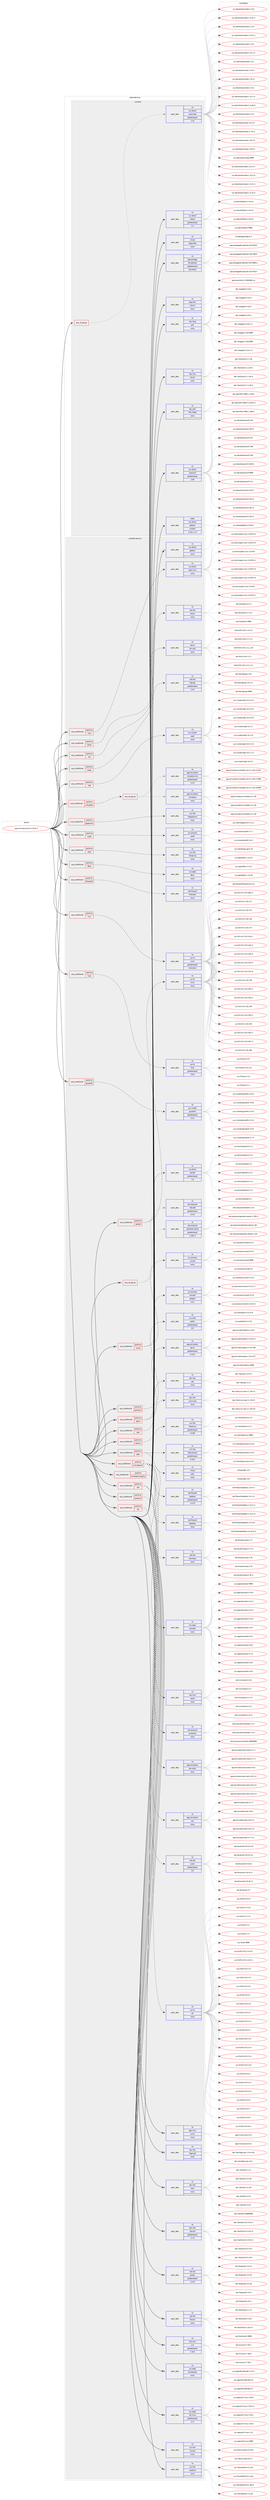 digraph prolog {

# *************
# Graph options
# *************

newrank=true;
concentrate=true;
compound=true;
graph [rankdir=LR,fontname=Helvetica,fontsize=10,ranksep=1.5];#, ranksep=2.5, nodesep=0.2];
edge  [arrowhead=vee];
node  [fontname=Helvetica,fontsize=10];

# **********
# The ebuild
# **********

subgraph cluster_leftcol {
color=gray;
rank=same;
label=<<i>ebuild</i>>;
id [label="app-emulation/libvirt-3.8.0-r1", color=red, width=4, href="../app-emulation/libvirt-3.8.0-r1.svg"];
}

# ****************
# The dependencies
# ****************

subgraph cluster_midcol {
color=gray;
label=<<i>dependencies</i>>;
subgraph cluster_compile {
fillcolor="#eeeeee";
style=filled;
label=<<i>compile</i>>;
subgraph any429 {
dependency22753 [label=<<TABLE BORDER="0" CELLBORDER="1" CELLSPACING="0" CELLPADDING="4"><TR><TD CELLPADDING="10">any_of_group</TD></TR></TABLE>>, shape=none, color=red];subgraph pack16869 {
dependency22754 [label=<<TABLE BORDER="0" CELLBORDER="1" CELLSPACING="0" CELLPADDING="4" WIDTH="220"><TR><TD ROWSPAN="6" CELLPADDING="30">pack_dep</TD></TR><TR><TD WIDTH="110">no</TD></TR><TR><TD>sys-devel</TD></TR><TR><TD>automake</TD></TR><TR><TD>greaterequal</TD></TR><TR><TD>1.15</TD></TR></TABLE>>, shape=none, color=blue];
}
dependency22753:e -> dependency22754:w [weight=20,style="dotted",arrowhead="oinv"];
}
id:e -> dependency22753:w [weight=20,style="solid",arrowhead="vee"];
subgraph pack16870 {
dependency22755 [label=<<TABLE BORDER="0" CELLBORDER="1" CELLSPACING="0" CELLPADDING="4" WIDTH="220"><TR><TD ROWSPAN="6" CELLPADDING="30">pack_dep</TD></TR><TR><TD WIDTH="110">no</TD></TR><TR><TD>app-portage</TD></TR><TR><TD>elt-patches</TD></TR><TR><TD>greaterequal</TD></TR><TR><TD>20170422</TD></TR></TABLE>>, shape=none, color=blue];
}
id:e -> dependency22755:w [weight=20,style="solid",arrowhead="vee"];
subgraph pack16871 {
dependency22756 [label=<<TABLE BORDER="0" CELLBORDER="1" CELLSPACING="0" CELLPADDING="4" WIDTH="220"><TR><TD ROWSPAN="6" CELLPADDING="30">pack_dep</TD></TR><TR><TD WIDTH="110">no</TD></TR><TR><TD>app-text</TD></TR><TR><TD>xhtml1</TD></TR><TR><TD>none</TD></TR><TR><TD></TD></TR></TABLE>>, shape=none, color=blue];
}
id:e -> dependency22756:w [weight=20,style="solid",arrowhead="vee"];
subgraph pack16872 {
dependency22757 [label=<<TABLE BORDER="0" CELLBORDER="1" CELLSPACING="0" CELLPADDING="4" WIDTH="220"><TR><TD ROWSPAN="6" CELLPADDING="30">pack_dep</TD></TR><TR><TD WIDTH="110">no</TD></TR><TR><TD>dev-lang</TD></TR><TR><TD>perl</TD></TR><TR><TD>none</TD></TR><TR><TD></TD></TR></TABLE>>, shape=none, color=blue];
}
id:e -> dependency22757:w [weight=20,style="solid",arrowhead="vee"];
subgraph pack16873 {
dependency22758 [label=<<TABLE BORDER="0" CELLBORDER="1" CELLSPACING="0" CELLPADDING="4" WIDTH="220"><TR><TD ROWSPAN="6" CELLPADDING="30">pack_dep</TD></TR><TR><TD WIDTH="110">no</TD></TR><TR><TD>dev-libs</TD></TR><TR><TD>libxslt</TD></TR><TR><TD>none</TD></TR><TR><TD></TD></TR></TABLE>>, shape=none, color=blue];
}
id:e -> dependency22758:w [weight=20,style="solid",arrowhead="vee"];
subgraph pack16874 {
dependency22759 [label=<<TABLE BORDER="0" CELLBORDER="1" CELLSPACING="0" CELLPADDING="4" WIDTH="220"><TR><TD ROWSPAN="6" CELLPADDING="30">pack_dep</TD></TR><TR><TD WIDTH="110">no</TD></TR><TR><TD>dev-perl</TD></TR><TR><TD>XML-XPath</TD></TR><TR><TD>none</TD></TR><TR><TD></TD></TR></TABLE>>, shape=none, color=blue];
}
id:e -> dependency22759:w [weight=20,style="solid",arrowhead="vee"];
subgraph pack16875 {
dependency22760 [label=<<TABLE BORDER="0" CELLBORDER="1" CELLSPACING="0" CELLPADDING="4" WIDTH="220"><TR><TD ROWSPAN="6" CELLPADDING="30">pack_dep</TD></TR><TR><TD WIDTH="110">no</TD></TR><TR><TD>sys-devel</TD></TR><TR><TD>autoconf</TD></TR><TR><TD>greaterequal</TD></TR><TR><TD>2.69</TD></TR></TABLE>>, shape=none, color=blue];
}
id:e -> dependency22760:w [weight=20,style="solid",arrowhead="vee"];
subgraph pack16876 {
dependency22761 [label=<<TABLE BORDER="0" CELLBORDER="1" CELLSPACING="0" CELLPADDING="4" WIDTH="220"><TR><TD ROWSPAN="6" CELLPADDING="30">pack_dep</TD></TR><TR><TD WIDTH="110">no</TD></TR><TR><TD>sys-devel</TD></TR><TR><TD>libtool</TD></TR><TR><TD>greaterequal</TD></TR><TR><TD>2.4</TD></TR></TABLE>>, shape=none, color=blue];
}
id:e -> dependency22761:w [weight=20,style="solid",arrowhead="vee"];
subgraph pack16877 {
dependency22762 [label=<<TABLE BORDER="0" CELLBORDER="1" CELLSPACING="0" CELLPADDING="4" WIDTH="220"><TR><TD ROWSPAN="6" CELLPADDING="30">pack_dep</TD></TR><TR><TD WIDTH="110">no</TD></TR><TR><TD>virtual</TD></TR><TR><TD>pkgconfig</TD></TR><TR><TD>none</TD></TR><TR><TD></TD></TR></TABLE>>, shape=none, color=blue];
}
id:e -> dependency22762:w [weight=20,style="solid",arrowhead="vee"];
subgraph pack16878 {
dependency22763 [label=<<TABLE BORDER="0" CELLBORDER="1" CELLSPACING="0" CELLPADDING="4" WIDTH="220"><TR><TD ROWSPAN="6" CELLPADDING="30">pack_dep</TD></TR><TR><TD WIDTH="110">weak</TD></TR><TR><TD>sys-devel</TD></TR><TR><TD>gettext</TD></TR><TR><TD>smaller</TD></TR><TR><TD>0.18.1.1-r3</TD></TR></TABLE>>, shape=none, color=blue];
}
id:e -> dependency22763:w [weight=20,style="solid",arrowhead="vee"];
}
subgraph cluster_compileandrun {
fillcolor="#eeeeee";
style=filled;
label=<<i>compile and run</i>>;
subgraph any430 {
dependency22764 [label=<<TABLE BORDER="0" CELLBORDER="1" CELLSPACING="0" CELLPADDING="4"><TR><TD CELLPADDING="10">any_of_group</TD></TR></TABLE>>, shape=none, color=red];subgraph pack16879 {
dependency22765 [label=<<TABLE BORDER="0" CELLBORDER="1" CELLSPACING="0" CELLPADDING="4" WIDTH="220"><TR><TD ROWSPAN="6" CELLPADDING="30">pack_dep</TD></TR><TR><TD WIDTH="110">no</TD></TR><TR><TD>net-analyzer</TD></TR><TR><TD>netcat6</TD></TR><TR><TD>greaterequal</TD></TR><TR><TD>1.0-r2</TD></TR></TABLE>>, shape=none, color=blue];
}
dependency22764:e -> dependency22765:w [weight=20,style="dotted",arrowhead="oinv"];
subgraph pack16880 {
dependency22766 [label=<<TABLE BORDER="0" CELLBORDER="1" CELLSPACING="0" CELLPADDING="4" WIDTH="220"><TR><TD ROWSPAN="6" CELLPADDING="30">pack_dep</TD></TR><TR><TD WIDTH="110">no</TD></TR><TR><TD>net-analyzer</TD></TR><TR><TD>openbsd-netcat</TD></TR><TR><TD>greaterequal</TD></TR><TR><TD>1.105-r1</TD></TR></TABLE>>, shape=none, color=blue];
}
dependency22764:e -> dependency22766:w [weight=20,style="dotted",arrowhead="oinv"];
}
id:e -> dependency22764:w [weight=20,style="solid",arrowhead="odotvee"];
subgraph cond5451 {
dependency22767 [label=<<TABLE BORDER="0" CELLBORDER="1" CELLSPACING="0" CELLPADDING="4"><TR><TD ROWSPAN="3" CELLPADDING="10">use_conditional</TD></TR><TR><TD>positive</TD></TR><TR><TD>apparmor</TD></TR></TABLE>>, shape=none, color=red];
subgraph pack16881 {
dependency22768 [label=<<TABLE BORDER="0" CELLBORDER="1" CELLSPACING="0" CELLPADDING="4" WIDTH="220"><TR><TD ROWSPAN="6" CELLPADDING="30">pack_dep</TD></TR><TR><TD WIDTH="110">no</TD></TR><TR><TD>sys-libs</TD></TR><TR><TD>libapparmor</TD></TR><TR><TD>none</TD></TR><TR><TD></TD></TR></TABLE>>, shape=none, color=blue];
}
dependency22767:e -> dependency22768:w [weight=20,style="dashed",arrowhead="vee"];
}
id:e -> dependency22767:w [weight=20,style="solid",arrowhead="odotvee"];
subgraph cond5452 {
dependency22769 [label=<<TABLE BORDER="0" CELLBORDER="1" CELLSPACING="0" CELLPADDING="4"><TR><TD ROWSPAN="3" CELLPADDING="10">use_conditional</TD></TR><TR><TD>positive</TD></TR><TR><TD>audit</TD></TR></TABLE>>, shape=none, color=red];
subgraph pack16882 {
dependency22770 [label=<<TABLE BORDER="0" CELLBORDER="1" CELLSPACING="0" CELLPADDING="4" WIDTH="220"><TR><TD ROWSPAN="6" CELLPADDING="30">pack_dep</TD></TR><TR><TD WIDTH="110">no</TD></TR><TR><TD>sys-process</TD></TR><TR><TD>audit</TD></TR><TR><TD>none</TD></TR><TR><TD></TD></TR></TABLE>>, shape=none, color=blue];
}
dependency22769:e -> dependency22770:w [weight=20,style="dashed",arrowhead="vee"];
}
id:e -> dependency22769:w [weight=20,style="solid",arrowhead="odotvee"];
subgraph cond5453 {
dependency22771 [label=<<TABLE BORDER="0" CELLBORDER="1" CELLSPACING="0" CELLPADDING="4"><TR><TD ROWSPAN="3" CELLPADDING="10">use_conditional</TD></TR><TR><TD>positive</TD></TR><TR><TD>caps</TD></TR></TABLE>>, shape=none, color=red];
subgraph pack16883 {
dependency22772 [label=<<TABLE BORDER="0" CELLBORDER="1" CELLSPACING="0" CELLPADDING="4" WIDTH="220"><TR><TD ROWSPAN="6" CELLPADDING="30">pack_dep</TD></TR><TR><TD WIDTH="110">no</TD></TR><TR><TD>sys-libs</TD></TR><TR><TD>libcap-ng</TD></TR><TR><TD>none</TD></TR><TR><TD></TD></TR></TABLE>>, shape=none, color=blue];
}
dependency22771:e -> dependency22772:w [weight=20,style="dashed",arrowhead="vee"];
}
id:e -> dependency22771:w [weight=20,style="solid",arrowhead="odotvee"];
subgraph cond5454 {
dependency22773 [label=<<TABLE BORDER="0" CELLBORDER="1" CELLSPACING="0" CELLPADDING="4"><TR><TD ROWSPAN="3" CELLPADDING="10">use_conditional</TD></TR><TR><TD>positive</TD></TR><TR><TD>dbus</TD></TR></TABLE>>, shape=none, color=red];
subgraph pack16884 {
dependency22774 [label=<<TABLE BORDER="0" CELLBORDER="1" CELLSPACING="0" CELLPADDING="4" WIDTH="220"><TR><TD ROWSPAN="6" CELLPADDING="30">pack_dep</TD></TR><TR><TD WIDTH="110">no</TD></TR><TR><TD>sys-apps</TD></TR><TR><TD>dbus</TD></TR><TR><TD>none</TD></TR><TR><TD></TD></TR></TABLE>>, shape=none, color=blue];
}
dependency22773:e -> dependency22774:w [weight=20,style="dashed",arrowhead="vee"];
}
id:e -> dependency22773:w [weight=20,style="solid",arrowhead="odotvee"];
subgraph cond5455 {
dependency22775 [label=<<TABLE BORDER="0" CELLBORDER="1" CELLSPACING="0" CELLPADDING="4"><TR><TD ROWSPAN="3" CELLPADDING="10">use_conditional</TD></TR><TR><TD>positive</TD></TR><TR><TD>firewalld</TD></TR></TABLE>>, shape=none, color=red];
subgraph pack16885 {
dependency22776 [label=<<TABLE BORDER="0" CELLBORDER="1" CELLSPACING="0" CELLPADDING="4" WIDTH="220"><TR><TD ROWSPAN="6" CELLPADDING="30">pack_dep</TD></TR><TR><TD WIDTH="110">no</TD></TR><TR><TD>net-firewall</TD></TR><TR><TD>firewalld</TD></TR><TR><TD>none</TD></TR><TR><TD></TD></TR></TABLE>>, shape=none, color=blue];
}
dependency22775:e -> dependency22776:w [weight=20,style="dashed",arrowhead="vee"];
}
id:e -> dependency22775:w [weight=20,style="solid",arrowhead="odotvee"];
subgraph cond5456 {
dependency22777 [label=<<TABLE BORDER="0" CELLBORDER="1" CELLSPACING="0" CELLPADDING="4"><TR><TD ROWSPAN="3" CELLPADDING="10">use_conditional</TD></TR><TR><TD>positive</TD></TR><TR><TD>fuse</TD></TR></TABLE>>, shape=none, color=red];
subgraph pack16886 {
dependency22778 [label=<<TABLE BORDER="0" CELLBORDER="1" CELLSPACING="0" CELLPADDING="4" WIDTH="220"><TR><TD ROWSPAN="6" CELLPADDING="30">pack_dep</TD></TR><TR><TD WIDTH="110">no</TD></TR><TR><TD>sys-fs</TD></TR><TR><TD>fuse</TD></TR><TR><TD>greaterequal</TD></TR><TR><TD>2.8.6</TD></TR></TABLE>>, shape=none, color=blue];
}
dependency22777:e -> dependency22778:w [weight=20,style="dashed",arrowhead="vee"];
}
id:e -> dependency22777:w [weight=20,style="solid",arrowhead="odotvee"];
subgraph cond5457 {
dependency22779 [label=<<TABLE BORDER="0" CELLBORDER="1" CELLSPACING="0" CELLPADDING="4"><TR><TD ROWSPAN="3" CELLPADDING="10">use_conditional</TD></TR><TR><TD>positive</TD></TR><TR><TD>glusterfs</TD></TR></TABLE>>, shape=none, color=red];
subgraph pack16887 {
dependency22780 [label=<<TABLE BORDER="0" CELLBORDER="1" CELLSPACING="0" CELLPADDING="4" WIDTH="220"><TR><TD ROWSPAN="6" CELLPADDING="30">pack_dep</TD></TR><TR><TD WIDTH="110">no</TD></TR><TR><TD>sys-cluster</TD></TR><TR><TD>glusterfs</TD></TR><TR><TD>greaterequal</TD></TR><TR><TD>3.4.1</TD></TR></TABLE>>, shape=none, color=blue];
}
dependency22779:e -> dependency22780:w [weight=20,style="dashed",arrowhead="vee"];
}
id:e -> dependency22779:w [weight=20,style="solid",arrowhead="odotvee"];
subgraph cond5458 {
dependency22781 [label=<<TABLE BORDER="0" CELLBORDER="1" CELLSPACING="0" CELLPADDING="4"><TR><TD ROWSPAN="3" CELLPADDING="10">use_conditional</TD></TR><TR><TD>positive</TD></TR><TR><TD>iscsi</TD></TR></TABLE>>, shape=none, color=red];
subgraph pack16888 {
dependency22782 [label=<<TABLE BORDER="0" CELLBORDER="1" CELLSPACING="0" CELLPADDING="4" WIDTH="220"><TR><TD ROWSPAN="6" CELLPADDING="30">pack_dep</TD></TR><TR><TD WIDTH="110">no</TD></TR><TR><TD>sys-block</TD></TR><TR><TD>open-iscsi</TD></TR><TR><TD>none</TD></TR><TR><TD></TD></TR></TABLE>>, shape=none, color=blue];
}
dependency22781:e -> dependency22782:w [weight=20,style="dashed",arrowhead="vee"];
}
id:e -> dependency22781:w [weight=20,style="solid",arrowhead="odotvee"];
subgraph cond5459 {
dependency22783 [label=<<TABLE BORDER="0" CELLBORDER="1" CELLSPACING="0" CELLPADDING="4"><TR><TD ROWSPAN="3" CELLPADDING="10">use_conditional</TD></TR><TR><TD>positive</TD></TR><TR><TD>libssh</TD></TR></TABLE>>, shape=none, color=red];
subgraph pack16889 {
dependency22784 [label=<<TABLE BORDER="0" CELLBORDER="1" CELLSPACING="0" CELLPADDING="4" WIDTH="220"><TR><TD ROWSPAN="6" CELLPADDING="30">pack_dep</TD></TR><TR><TD WIDTH="110">no</TD></TR><TR><TD>net-libs</TD></TR><TR><TD>libssh</TD></TR><TR><TD>none</TD></TR><TR><TD></TD></TR></TABLE>>, shape=none, color=blue];
}
dependency22783:e -> dependency22784:w [weight=20,style="dashed",arrowhead="vee"];
}
id:e -> dependency22783:w [weight=20,style="solid",arrowhead="odotvee"];
subgraph cond5460 {
dependency22785 [label=<<TABLE BORDER="0" CELLBORDER="1" CELLSPACING="0" CELLPADDING="4"><TR><TD ROWSPAN="3" CELLPADDING="10">use_conditional</TD></TR><TR><TD>positive</TD></TR><TR><TD>lvm</TD></TR></TABLE>>, shape=none, color=red];
subgraph pack16890 {
dependency22786 [label=<<TABLE BORDER="0" CELLBORDER="1" CELLSPACING="0" CELLPADDING="4" WIDTH="220"><TR><TD ROWSPAN="6" CELLPADDING="30">pack_dep</TD></TR><TR><TD WIDTH="110">no</TD></TR><TR><TD>sys-fs</TD></TR><TR><TD>lvm2</TD></TR><TR><TD>greaterequal</TD></TR><TR><TD>2.02.48-r2</TD></TR></TABLE>>, shape=none, color=blue];
}
dependency22785:e -> dependency22786:w [weight=20,style="dashed",arrowhead="vee"];
}
id:e -> dependency22785:w [weight=20,style="solid",arrowhead="odotvee"];
subgraph cond5461 {
dependency22787 [label=<<TABLE BORDER="0" CELLBORDER="1" CELLSPACING="0" CELLPADDING="4"><TR><TD ROWSPAN="3" CELLPADDING="10">use_conditional</TD></TR><TR><TD>positive</TD></TR><TR><TD>nfs</TD></TR></TABLE>>, shape=none, color=red];
subgraph pack16891 {
dependency22788 [label=<<TABLE BORDER="0" CELLBORDER="1" CELLSPACING="0" CELLPADDING="4" WIDTH="220"><TR><TD ROWSPAN="6" CELLPADDING="30">pack_dep</TD></TR><TR><TD WIDTH="110">no</TD></TR><TR><TD>net-fs</TD></TR><TR><TD>nfs-utils</TD></TR><TR><TD>none</TD></TR><TR><TD></TD></TR></TABLE>>, shape=none, color=blue];
}
dependency22787:e -> dependency22788:w [weight=20,style="dashed",arrowhead="vee"];
}
id:e -> dependency22787:w [weight=20,style="solid",arrowhead="odotvee"];
subgraph cond5462 {
dependency22789 [label=<<TABLE BORDER="0" CELLBORDER="1" CELLSPACING="0" CELLPADDING="4"><TR><TD ROWSPAN="3" CELLPADDING="10">use_conditional</TD></TR><TR><TD>positive</TD></TR><TR><TD>numa</TD></TR></TABLE>>, shape=none, color=red];
subgraph pack16892 {
dependency22790 [label=<<TABLE BORDER="0" CELLBORDER="1" CELLSPACING="0" CELLPADDING="4" WIDTH="220"><TR><TD ROWSPAN="6" CELLPADDING="30">pack_dep</TD></TR><TR><TD WIDTH="110">no</TD></TR><TR><TD>sys-process</TD></TR><TR><TD>numactl</TD></TR><TR><TD>greater</TD></TR><TR><TD>2.0.2</TD></TR></TABLE>>, shape=none, color=blue];
}
dependency22789:e -> dependency22790:w [weight=20,style="dashed",arrowhead="vee"];
subgraph pack16893 {
dependency22791 [label=<<TABLE BORDER="0" CELLBORDER="1" CELLSPACING="0" CELLPADDING="4" WIDTH="220"><TR><TD ROWSPAN="6" CELLPADDING="30">pack_dep</TD></TR><TR><TD WIDTH="110">no</TD></TR><TR><TD>sys-process</TD></TR><TR><TD>numad</TD></TR><TR><TD>none</TD></TR><TR><TD></TD></TR></TABLE>>, shape=none, color=blue];
}
dependency22789:e -> dependency22791:w [weight=20,style="dashed",arrowhead="vee"];
}
id:e -> dependency22789:w [weight=20,style="solid",arrowhead="odotvee"];
subgraph cond5463 {
dependency22792 [label=<<TABLE BORDER="0" CELLBORDER="1" CELLSPACING="0" CELLPADDING="4"><TR><TD ROWSPAN="3" CELLPADDING="10">use_conditional</TD></TR><TR><TD>positive</TD></TR><TR><TD>parted</TD></TR></TABLE>>, shape=none, color=red];
subgraph pack16894 {
dependency22793 [label=<<TABLE BORDER="0" CELLBORDER="1" CELLSPACING="0" CELLPADDING="4" WIDTH="220"><TR><TD ROWSPAN="6" CELLPADDING="30">pack_dep</TD></TR><TR><TD WIDTH="110">no</TD></TR><TR><TD>sys-block</TD></TR><TR><TD>parted</TD></TR><TR><TD>greaterequal</TD></TR><TR><TD>1.8</TD></TR></TABLE>>, shape=none, color=blue];
}
dependency22792:e -> dependency22793:w [weight=20,style="dashed",arrowhead="vee"];
subgraph pack16895 {
dependency22794 [label=<<TABLE BORDER="0" CELLBORDER="1" CELLSPACING="0" CELLPADDING="4" WIDTH="220"><TR><TD ROWSPAN="6" CELLPADDING="30">pack_dep</TD></TR><TR><TD WIDTH="110">no</TD></TR><TR><TD>sys-fs</TD></TR><TR><TD>lvm2</TD></TR><TR><TD>none</TD></TR><TR><TD></TD></TR></TABLE>>, shape=none, color=blue];
}
dependency22792:e -> dependency22794:w [weight=20,style="dashed",arrowhead="vee"];
}
id:e -> dependency22792:w [weight=20,style="solid",arrowhead="odotvee"];
subgraph cond5464 {
dependency22795 [label=<<TABLE BORDER="0" CELLBORDER="1" CELLSPACING="0" CELLPADDING="4"><TR><TD ROWSPAN="3" CELLPADDING="10">use_conditional</TD></TR><TR><TD>positive</TD></TR><TR><TD>pcap</TD></TR></TABLE>>, shape=none, color=red];
subgraph pack16896 {
dependency22796 [label=<<TABLE BORDER="0" CELLBORDER="1" CELLSPACING="0" CELLPADDING="4" WIDTH="220"><TR><TD ROWSPAN="6" CELLPADDING="30">pack_dep</TD></TR><TR><TD WIDTH="110">no</TD></TR><TR><TD>net-libs</TD></TR><TR><TD>libpcap</TD></TR><TR><TD>greaterequal</TD></TR><TR><TD>1.0.0</TD></TR></TABLE>>, shape=none, color=blue];
}
dependency22795:e -> dependency22796:w [weight=20,style="dashed",arrowhead="vee"];
}
id:e -> dependency22795:w [weight=20,style="solid",arrowhead="odotvee"];
subgraph cond5465 {
dependency22797 [label=<<TABLE BORDER="0" CELLBORDER="1" CELLSPACING="0" CELLPADDING="4"><TR><TD ROWSPAN="3" CELLPADDING="10">use_conditional</TD></TR><TR><TD>positive</TD></TR><TR><TD>policykit</TD></TR></TABLE>>, shape=none, color=red];
subgraph pack16897 {
dependency22798 [label=<<TABLE BORDER="0" CELLBORDER="1" CELLSPACING="0" CELLPADDING="4" WIDTH="220"><TR><TD ROWSPAN="6" CELLPADDING="30">pack_dep</TD></TR><TR><TD WIDTH="110">no</TD></TR><TR><TD>sys-auth</TD></TR><TR><TD>polkit</TD></TR><TR><TD>greaterequal</TD></TR><TR><TD>0.9</TD></TR></TABLE>>, shape=none, color=blue];
}
dependency22797:e -> dependency22798:w [weight=20,style="dashed",arrowhead="vee"];
}
id:e -> dependency22797:w [weight=20,style="solid",arrowhead="odotvee"];
subgraph cond5466 {
dependency22799 [label=<<TABLE BORDER="0" CELLBORDER="1" CELLSPACING="0" CELLPADDING="4"><TR><TD ROWSPAN="3" CELLPADDING="10">use_conditional</TD></TR><TR><TD>positive</TD></TR><TR><TD>qemu</TD></TR></TABLE>>, shape=none, color=red];
subgraph pack16898 {
dependency22800 [label=<<TABLE BORDER="0" CELLBORDER="1" CELLSPACING="0" CELLPADDING="4" WIDTH="220"><TR><TD ROWSPAN="6" CELLPADDING="30">pack_dep</TD></TR><TR><TD WIDTH="110">no</TD></TR><TR><TD>app-emulation</TD></TR><TR><TD>qemu</TD></TR><TR><TD>greaterequal</TD></TR><TR><TD>0.13.0</TD></TR></TABLE>>, shape=none, color=blue];
}
dependency22799:e -> dependency22800:w [weight=20,style="dashed",arrowhead="vee"];
subgraph pack16899 {
dependency22801 [label=<<TABLE BORDER="0" CELLBORDER="1" CELLSPACING="0" CELLPADDING="4" WIDTH="220"><TR><TD ROWSPAN="6" CELLPADDING="30">pack_dep</TD></TR><TR><TD WIDTH="110">no</TD></TR><TR><TD>dev-libs</TD></TR><TR><TD>yajl</TD></TR><TR><TD>none</TD></TR><TR><TD></TD></TR></TABLE>>, shape=none, color=blue];
}
dependency22799:e -> dependency22801:w [weight=20,style="dashed",arrowhead="vee"];
}
id:e -> dependency22799:w [weight=20,style="solid",arrowhead="odotvee"];
subgraph cond5467 {
dependency22802 [label=<<TABLE BORDER="0" CELLBORDER="1" CELLSPACING="0" CELLPADDING="4"><TR><TD ROWSPAN="3" CELLPADDING="10">use_conditional</TD></TR><TR><TD>positive</TD></TR><TR><TD>rbd</TD></TR></TABLE>>, shape=none, color=red];
subgraph pack16900 {
dependency22803 [label=<<TABLE BORDER="0" CELLBORDER="1" CELLSPACING="0" CELLPADDING="4" WIDTH="220"><TR><TD ROWSPAN="6" CELLPADDING="30">pack_dep</TD></TR><TR><TD WIDTH="110">no</TD></TR><TR><TD>sys-cluster</TD></TR><TR><TD>ceph</TD></TR><TR><TD>none</TD></TR><TR><TD></TD></TR></TABLE>>, shape=none, color=blue];
}
dependency22802:e -> dependency22803:w [weight=20,style="dashed",arrowhead="vee"];
}
id:e -> dependency22802:w [weight=20,style="solid",arrowhead="odotvee"];
subgraph cond5468 {
dependency22804 [label=<<TABLE BORDER="0" CELLBORDER="1" CELLSPACING="0" CELLPADDING="4"><TR><TD ROWSPAN="3" CELLPADDING="10">use_conditional</TD></TR><TR><TD>positive</TD></TR><TR><TD>sasl</TD></TR></TABLE>>, shape=none, color=red];
subgraph pack16901 {
dependency22805 [label=<<TABLE BORDER="0" CELLBORDER="1" CELLSPACING="0" CELLPADDING="4" WIDTH="220"><TR><TD ROWSPAN="6" CELLPADDING="30">pack_dep</TD></TR><TR><TD WIDTH="110">no</TD></TR><TR><TD>dev-libs</TD></TR><TR><TD>cyrus-sasl</TD></TR><TR><TD>none</TD></TR><TR><TD></TD></TR></TABLE>>, shape=none, color=blue];
}
dependency22804:e -> dependency22805:w [weight=20,style="dashed",arrowhead="vee"];
}
id:e -> dependency22804:w [weight=20,style="solid",arrowhead="odotvee"];
subgraph cond5469 {
dependency22806 [label=<<TABLE BORDER="0" CELLBORDER="1" CELLSPACING="0" CELLPADDING="4"><TR><TD ROWSPAN="3" CELLPADDING="10">use_conditional</TD></TR><TR><TD>positive</TD></TR><TR><TD>selinux</TD></TR></TABLE>>, shape=none, color=red];
subgraph pack16902 {
dependency22807 [label=<<TABLE BORDER="0" CELLBORDER="1" CELLSPACING="0" CELLPADDING="4" WIDTH="220"><TR><TD ROWSPAN="6" CELLPADDING="30">pack_dep</TD></TR><TR><TD WIDTH="110">no</TD></TR><TR><TD>sys-libs</TD></TR><TR><TD>libselinux</TD></TR><TR><TD>greaterequal</TD></TR><TR><TD>2.0.85</TD></TR></TABLE>>, shape=none, color=blue];
}
dependency22806:e -> dependency22807:w [weight=20,style="dashed",arrowhead="vee"];
}
id:e -> dependency22806:w [weight=20,style="solid",arrowhead="odotvee"];
subgraph cond5470 {
dependency22808 [label=<<TABLE BORDER="0" CELLBORDER="1" CELLSPACING="0" CELLPADDING="4"><TR><TD ROWSPAN="3" CELLPADDING="10">use_conditional</TD></TR><TR><TD>positive</TD></TR><TR><TD>udev</TD></TR></TABLE>>, shape=none, color=red];
subgraph pack16903 {
dependency22809 [label=<<TABLE BORDER="0" CELLBORDER="1" CELLSPACING="0" CELLPADDING="4" WIDTH="220"><TR><TD ROWSPAN="6" CELLPADDING="30">pack_dep</TD></TR><TR><TD WIDTH="110">no</TD></TR><TR><TD>virtual</TD></TR><TR><TD>udev</TD></TR><TR><TD>none</TD></TR><TR><TD></TD></TR></TABLE>>, shape=none, color=blue];
}
dependency22808:e -> dependency22809:w [weight=20,style="dashed",arrowhead="vee"];
subgraph pack16904 {
dependency22810 [label=<<TABLE BORDER="0" CELLBORDER="1" CELLSPACING="0" CELLPADDING="4" WIDTH="220"><TR><TD ROWSPAN="6" CELLPADDING="30">pack_dep</TD></TR><TR><TD WIDTH="110">no</TD></TR><TR><TD>x11-libs</TD></TR><TR><TD>libpciaccess</TD></TR><TR><TD>greaterequal</TD></TR><TR><TD>0.10.9</TD></TR></TABLE>>, shape=none, color=blue];
}
dependency22808:e -> dependency22810:w [weight=20,style="dashed",arrowhead="vee"];
}
id:e -> dependency22808:w [weight=20,style="solid",arrowhead="odotvee"];
subgraph cond5471 {
dependency22811 [label=<<TABLE BORDER="0" CELLBORDER="1" CELLSPACING="0" CELLPADDING="4"><TR><TD ROWSPAN="3" CELLPADDING="10">use_conditional</TD></TR><TR><TD>positive</TD></TR><TR><TD>virt-network</TD></TR></TABLE>>, shape=none, color=red];
subgraph pack16905 {
dependency22812 [label=<<TABLE BORDER="0" CELLBORDER="1" CELLSPACING="0" CELLPADDING="4" WIDTH="220"><TR><TD ROWSPAN="6" CELLPADDING="30">pack_dep</TD></TR><TR><TD WIDTH="110">no</TD></TR><TR><TD>net-dns</TD></TR><TR><TD>dnsmasq</TD></TR><TR><TD>none</TD></TR><TR><TD></TD></TR></TABLE>>, shape=none, color=blue];
}
dependency22811:e -> dependency22812:w [weight=20,style="dashed",arrowhead="vee"];
subgraph pack16906 {
dependency22813 [label=<<TABLE BORDER="0" CELLBORDER="1" CELLSPACING="0" CELLPADDING="4" WIDTH="220"><TR><TD ROWSPAN="6" CELLPADDING="30">pack_dep</TD></TR><TR><TD WIDTH="110">no</TD></TR><TR><TD>net-firewall</TD></TR><TR><TD>ebtables</TD></TR><TR><TD>none</TD></TR><TR><TD></TD></TR></TABLE>>, shape=none, color=blue];
}
dependency22811:e -> dependency22813:w [weight=20,style="dashed",arrowhead="vee"];
subgraph pack16907 {
dependency22814 [label=<<TABLE BORDER="0" CELLBORDER="1" CELLSPACING="0" CELLPADDING="4" WIDTH="220"><TR><TD ROWSPAN="6" CELLPADDING="30">pack_dep</TD></TR><TR><TD WIDTH="110">no</TD></TR><TR><TD>net-firewall</TD></TR><TR><TD>iptables</TD></TR><TR><TD>greaterequal</TD></TR><TR><TD>1.4.10</TD></TR></TABLE>>, shape=none, color=blue];
}
dependency22811:e -> dependency22814:w [weight=20,style="dashed",arrowhead="vee"];
subgraph pack16908 {
dependency22815 [label=<<TABLE BORDER="0" CELLBORDER="1" CELLSPACING="0" CELLPADDING="4" WIDTH="220"><TR><TD ROWSPAN="6" CELLPADDING="30">pack_dep</TD></TR><TR><TD WIDTH="110">no</TD></TR><TR><TD>net-misc</TD></TR><TR><TD>radvd</TD></TR><TR><TD>none</TD></TR><TR><TD></TD></TR></TABLE>>, shape=none, color=blue];
}
dependency22811:e -> dependency22815:w [weight=20,style="dashed",arrowhead="vee"];
subgraph pack16909 {
dependency22816 [label=<<TABLE BORDER="0" CELLBORDER="1" CELLSPACING="0" CELLPADDING="4" WIDTH="220"><TR><TD ROWSPAN="6" CELLPADDING="30">pack_dep</TD></TR><TR><TD WIDTH="110">no</TD></TR><TR><TD>sys-apps</TD></TR><TR><TD>iproute2</TD></TR><TR><TD>none</TD></TR><TR><TD></TD></TR></TABLE>>, shape=none, color=blue];
}
dependency22811:e -> dependency22816:w [weight=20,style="dashed",arrowhead="vee"];
}
id:e -> dependency22811:w [weight=20,style="solid",arrowhead="odotvee"];
subgraph cond5472 {
dependency22817 [label=<<TABLE BORDER="0" CELLBORDER="1" CELLSPACING="0" CELLPADDING="4"><TR><TD ROWSPAN="3" CELLPADDING="10">use_conditional</TD></TR><TR><TD>positive</TD></TR><TR><TD>virtualbox</TD></TR></TABLE>>, shape=none, color=red];
subgraph any431 {
dependency22818 [label=<<TABLE BORDER="0" CELLBORDER="1" CELLSPACING="0" CELLPADDING="4"><TR><TD CELLPADDING="10">any_of_group</TD></TR></TABLE>>, shape=none, color=red];subgraph pack16910 {
dependency22819 [label=<<TABLE BORDER="0" CELLBORDER="1" CELLSPACING="0" CELLPADDING="4" WIDTH="220"><TR><TD ROWSPAN="6" CELLPADDING="30">pack_dep</TD></TR><TR><TD WIDTH="110">no</TD></TR><TR><TD>app-emulation</TD></TR><TR><TD>virtualbox</TD></TR><TR><TD>none</TD></TR><TR><TD></TD></TR></TABLE>>, shape=none, color=blue];
}
dependency22818:e -> dependency22819:w [weight=20,style="dotted",arrowhead="oinv"];
subgraph pack16911 {
dependency22820 [label=<<TABLE BORDER="0" CELLBORDER="1" CELLSPACING="0" CELLPADDING="4" WIDTH="220"><TR><TD ROWSPAN="6" CELLPADDING="30">pack_dep</TD></TR><TR><TD WIDTH="110">no</TD></TR><TR><TD>app-emulation</TD></TR><TR><TD>virtualbox-bin</TD></TR><TR><TD>greaterequal</TD></TR><TR><TD>2.2.0</TD></TR></TABLE>>, shape=none, color=blue];
}
dependency22818:e -> dependency22820:w [weight=20,style="dotted",arrowhead="oinv"];
}
dependency22817:e -> dependency22818:w [weight=20,style="dashed",arrowhead="vee"];
}
id:e -> dependency22817:w [weight=20,style="solid",arrowhead="odotvee"];
subgraph cond5473 {
dependency22821 [label=<<TABLE BORDER="0" CELLBORDER="1" CELLSPACING="0" CELLPADDING="4"><TR><TD ROWSPAN="3" CELLPADDING="10">use_conditional</TD></TR><TR><TD>positive</TD></TR><TR><TD>wireshark-plugins</TD></TR></TABLE>>, shape=none, color=red];
subgraph pack16912 {
dependency22822 [label=<<TABLE BORDER="0" CELLBORDER="1" CELLSPACING="0" CELLPADDING="4" WIDTH="220"><TR><TD ROWSPAN="6" CELLPADDING="30">pack_dep</TD></TR><TR><TD WIDTH="110">no</TD></TR><TR><TD>net-analyzer</TD></TR><TR><TD>wireshark</TD></TR><TR><TD>none</TD></TR><TR><TD></TD></TR></TABLE>>, shape=none, color=blue];
}
dependency22821:e -> dependency22822:w [weight=20,style="dashed",arrowhead="vee"];
}
id:e -> dependency22821:w [weight=20,style="solid",arrowhead="odotvee"];
subgraph cond5474 {
dependency22823 [label=<<TABLE BORDER="0" CELLBORDER="1" CELLSPACING="0" CELLPADDING="4"><TR><TD ROWSPAN="3" CELLPADDING="10">use_conditional</TD></TR><TR><TD>positive</TD></TR><TR><TD>xen</TD></TR></TABLE>>, shape=none, color=red];
subgraph pack16913 {
dependency22824 [label=<<TABLE BORDER="0" CELLBORDER="1" CELLSPACING="0" CELLPADDING="4" WIDTH="220"><TR><TD ROWSPAN="6" CELLPADDING="30">pack_dep</TD></TR><TR><TD WIDTH="110">no</TD></TR><TR><TD>app-emulation</TD></TR><TR><TD>xen</TD></TR><TR><TD>none</TD></TR><TR><TD></TD></TR></TABLE>>, shape=none, color=blue];
}
dependency22823:e -> dependency22824:w [weight=20,style="dashed",arrowhead="vee"];
subgraph pack16914 {
dependency22825 [label=<<TABLE BORDER="0" CELLBORDER="1" CELLSPACING="0" CELLPADDING="4" WIDTH="220"><TR><TD ROWSPAN="6" CELLPADDING="30">pack_dep</TD></TR><TR><TD WIDTH="110">no</TD></TR><TR><TD>app-emulation</TD></TR><TR><TD>xen-tools</TD></TR><TR><TD>none</TD></TR><TR><TD></TD></TR></TABLE>>, shape=none, color=blue];
}
dependency22823:e -> dependency22825:w [weight=20,style="dashed",arrowhead="vee"];
}
id:e -> dependency22823:w [weight=20,style="solid",arrowhead="odotvee"];
subgraph cond5475 {
dependency22826 [label=<<TABLE BORDER="0" CELLBORDER="1" CELLSPACING="0" CELLPADDING="4"><TR><TD ROWSPAN="3" CELLPADDING="10">use_conditional</TD></TR><TR><TD>positive</TD></TR><TR><TD>zeroconf</TD></TR></TABLE>>, shape=none, color=red];
subgraph pack16915 {
dependency22827 [label=<<TABLE BORDER="0" CELLBORDER="1" CELLSPACING="0" CELLPADDING="4" WIDTH="220"><TR><TD ROWSPAN="6" CELLPADDING="30">pack_dep</TD></TR><TR><TD WIDTH="110">no</TD></TR><TR><TD>net-dns</TD></TR><TR><TD>avahi</TD></TR><TR><TD>greaterequal</TD></TR><TR><TD>0.6</TD></TR></TABLE>>, shape=none, color=blue];
}
dependency22826:e -> dependency22827:w [weight=20,style="dashed",arrowhead="vee"];
}
id:e -> dependency22826:w [weight=20,style="solid",arrowhead="odotvee"];
subgraph cond5476 {
dependency22828 [label=<<TABLE BORDER="0" CELLBORDER="1" CELLSPACING="0" CELLPADDING="4"><TR><TD ROWSPAN="3" CELLPADDING="10">use_conditional</TD></TR><TR><TD>positive</TD></TR><TR><TD>zfs</TD></TR></TABLE>>, shape=none, color=red];
subgraph pack16916 {
dependency22829 [label=<<TABLE BORDER="0" CELLBORDER="1" CELLSPACING="0" CELLPADDING="4" WIDTH="220"><TR><TD ROWSPAN="6" CELLPADDING="30">pack_dep</TD></TR><TR><TD WIDTH="110">no</TD></TR><TR><TD>sys-fs</TD></TR><TR><TD>zfs</TD></TR><TR><TD>none</TD></TR><TR><TD></TD></TR></TABLE>>, shape=none, color=blue];
}
dependency22828:e -> dependency22829:w [weight=20,style="dashed",arrowhead="vee"];
}
id:e -> dependency22828:w [weight=20,style="solid",arrowhead="odotvee"];
subgraph pack16917 {
dependency22830 [label=<<TABLE BORDER="0" CELLBORDER="1" CELLSPACING="0" CELLPADDING="4" WIDTH="220"><TR><TD ROWSPAN="6" CELLPADDING="30">pack_dep</TD></TR><TR><TD WIDTH="110">no</TD></TR><TR><TD>app-misc</TD></TR><TR><TD>scrub</TD></TR><TR><TD>none</TD></TR><TR><TD></TD></TR></TABLE>>, shape=none, color=blue];
}
id:e -> dependency22830:w [weight=20,style="solid",arrowhead="odotvee"];
subgraph pack16918 {
dependency22831 [label=<<TABLE BORDER="0" CELLBORDER="1" CELLSPACING="0" CELLPADDING="4" WIDTH="220"><TR><TD ROWSPAN="6" CELLPADDING="30">pack_dep</TD></TR><TR><TD WIDTH="110">no</TD></TR><TR><TD>dev-libs</TD></TR><TR><TD>libgcrypt</TD></TR><TR><TD>none</TD></TR><TR><TD></TD></TR></TABLE>>, shape=none, color=blue];
}
id:e -> dependency22831:w [weight=20,style="solid",arrowhead="odotvee"];
subgraph pack16919 {
dependency22832 [label=<<TABLE BORDER="0" CELLBORDER="1" CELLSPACING="0" CELLPADDING="4" WIDTH="220"><TR><TD ROWSPAN="6" CELLPADDING="30">pack_dep</TD></TR><TR><TD WIDTH="110">no</TD></TR><TR><TD>dev-libs</TD></TR><TR><TD>libnl</TD></TR><TR><TD>none</TD></TR><TR><TD></TD></TR></TABLE>>, shape=none, color=blue];
}
id:e -> dependency22832:w [weight=20,style="solid",arrowhead="odotvee"];
subgraph pack16920 {
dependency22833 [label=<<TABLE BORDER="0" CELLBORDER="1" CELLSPACING="0" CELLPADDING="4" WIDTH="220"><TR><TD ROWSPAN="6" CELLPADDING="30">pack_dep</TD></TR><TR><TD WIDTH="110">no</TD></TR><TR><TD>dev-libs</TD></TR><TR><TD>libxml2</TD></TR><TR><TD>greaterequal</TD></TR><TR><TD>2.7.6</TD></TR></TABLE>>, shape=none, color=blue];
}
id:e -> dependency22833:w [weight=20,style="solid",arrowhead="odotvee"];
subgraph pack16921 {
dependency22834 [label=<<TABLE BORDER="0" CELLBORDER="1" CELLSPACING="0" CELLPADDING="4" WIDTH="220"><TR><TD ROWSPAN="6" CELLPADDING="30">pack_dep</TD></TR><TR><TD WIDTH="110">no</TD></TR><TR><TD>net-libs</TD></TR><TR><TD>gnutls</TD></TR><TR><TD>greaterequal</TD></TR><TR><TD>1.0.25</TD></TR></TABLE>>, shape=none, color=blue];
}
id:e -> dependency22834:w [weight=20,style="solid",arrowhead="odotvee"];
subgraph pack16922 {
dependency22835 [label=<<TABLE BORDER="0" CELLBORDER="1" CELLSPACING="0" CELLPADDING="4" WIDTH="220"><TR><TD ROWSPAN="6" CELLPADDING="30">pack_dep</TD></TR><TR><TD WIDTH="110">no</TD></TR><TR><TD>net-libs</TD></TR><TR><TD>libssh2</TD></TR><TR><TD>none</TD></TR><TR><TD></TD></TR></TABLE>>, shape=none, color=blue];
}
id:e -> dependency22835:w [weight=20,style="solid",arrowhead="odotvee"];
subgraph pack16923 {
dependency22836 [label=<<TABLE BORDER="0" CELLBORDER="1" CELLSPACING="0" CELLPADDING="4" WIDTH="220"><TR><TD ROWSPAN="6" CELLPADDING="30">pack_dep</TD></TR><TR><TD WIDTH="110">no</TD></TR><TR><TD>net-misc</TD></TR><TR><TD>curl</TD></TR><TR><TD>greaterequal</TD></TR><TR><TD>7.18.0</TD></TR></TABLE>>, shape=none, color=blue];
}
id:e -> dependency22836:w [weight=20,style="solid",arrowhead="odotvee"];
subgraph pack16924 {
dependency22837 [label=<<TABLE BORDER="0" CELLBORDER="1" CELLSPACING="0" CELLPADDING="4" WIDTH="220"><TR><TD ROWSPAN="6" CELLPADDING="30">pack_dep</TD></TR><TR><TD WIDTH="110">no</TD></TR><TR><TD>sys-apps</TD></TR><TR><TD>dmidecode</TD></TR><TR><TD>none</TD></TR><TR><TD></TD></TR></TABLE>>, shape=none, color=blue];
}
id:e -> dependency22837:w [weight=20,style="solid",arrowhead="odotvee"];
subgraph pack16925 {
dependency22838 [label=<<TABLE BORDER="0" CELLBORDER="1" CELLSPACING="0" CELLPADDING="4" WIDTH="220"><TR><TD ROWSPAN="6" CELLPADDING="30">pack_dep</TD></TR><TR><TD WIDTH="110">no</TD></TR><TR><TD>sys-apps</TD></TR><TR><TD>util-linux</TD></TR><TR><TD>greaterequal</TD></TR><TR><TD>2.17</TD></TR></TABLE>>, shape=none, color=blue];
}
id:e -> dependency22838:w [weight=20,style="solid",arrowhead="odotvee"];
subgraph pack16926 {
dependency22839 [label=<<TABLE BORDER="0" CELLBORDER="1" CELLSPACING="0" CELLPADDING="4" WIDTH="220"><TR><TD ROWSPAN="6" CELLPADDING="30">pack_dep</TD></TR><TR><TD WIDTH="110">no</TD></TR><TR><TD>sys-devel</TD></TR><TR><TD>gettext</TD></TR><TR><TD>none</TD></TR><TR><TD></TD></TR></TABLE>>, shape=none, color=blue];
}
id:e -> dependency22839:w [weight=20,style="solid",arrowhead="odotvee"];
subgraph pack16927 {
dependency22840 [label=<<TABLE BORDER="0" CELLBORDER="1" CELLSPACING="0" CELLPADDING="4" WIDTH="220"><TR><TD ROWSPAN="6" CELLPADDING="30">pack_dep</TD></TR><TR><TD WIDTH="110">no</TD></TR><TR><TD>sys-libs</TD></TR><TR><TD>ncurses</TD></TR><TR><TD>none</TD></TR><TR><TD></TD></TR></TABLE>>, shape=none, color=blue];
}
id:e -> dependency22840:w [weight=20,style="solid",arrowhead="odotvee"];
subgraph pack16928 {
dependency22841 [label=<<TABLE BORDER="0" CELLBORDER="1" CELLSPACING="0" CELLPADDING="4" WIDTH="220"><TR><TD ROWSPAN="6" CELLPADDING="30">pack_dep</TD></TR><TR><TD WIDTH="110">no</TD></TR><TR><TD>sys-libs</TD></TR><TR><TD>readline</TD></TR><TR><TD>none</TD></TR><TR><TD></TD></TR></TABLE>>, shape=none, color=blue];
}
id:e -> dependency22841:w [weight=20,style="solid",arrowhead="odotvee"];
}
subgraph cluster_run {
fillcolor="#eeeeee";
style=filled;
label=<<i>run</i>>;
}
}

# **************
# The candidates
# **************

subgraph cluster_choices {
rank=same;
color=gray;
label=<<i>candidates</i>>;

subgraph choice16869 {
color=black;
nodesep=1;
choice11512111545100101118101108479711711611110997107101454946494846514511449 [label="sys-devel/automake-1.10.3-r1", color=red, width=4,href="../sys-devel/automake-1.10.3-r1.svg"];
choice11512111545100101118101108479711711611110997107101454946494846514511450 [label="sys-devel/automake-1.10.3-r2", color=red, width=4,href="../sys-devel/automake-1.10.3-r2.svg"];
choice11512111545100101118101108479711711611110997107101454946494946544511449 [label="sys-devel/automake-1.11.6-r1", color=red, width=4,href="../sys-devel/automake-1.11.6-r1.svg"];
choice11512111545100101118101108479711711611110997107101454946494946544511450 [label="sys-devel/automake-1.11.6-r2", color=red, width=4,href="../sys-devel/automake-1.11.6-r2.svg"];
choice1151211154510010111810110847971171161111099710710145494649504654 [label="sys-devel/automake-1.12.6", color=red, width=4,href="../sys-devel/automake-1.12.6.svg"];
choice11512111545100101118101108479711711611110997107101454946495046544511449 [label="sys-devel/automake-1.12.6-r1", color=red, width=4,href="../sys-devel/automake-1.12.6-r1.svg"];
choice1151211154510010111810110847971171161111099710710145494649514652 [label="sys-devel/automake-1.13.4", color=red, width=4,href="../sys-devel/automake-1.13.4.svg"];
choice11512111545100101118101108479711711611110997107101454946495146524511449 [label="sys-devel/automake-1.13.4-r1", color=red, width=4,href="../sys-devel/automake-1.13.4-r1.svg"];
choice1151211154510010111810110847971171161111099710710145494649524649 [label="sys-devel/automake-1.14.1", color=red, width=4,href="../sys-devel/automake-1.14.1.svg"];
choice11512111545100101118101108479711711611110997107101454946495246494511449 [label="sys-devel/automake-1.14.1-r1", color=red, width=4,href="../sys-devel/automake-1.14.1-r1.svg"];
choice115121115451001011181011084797117116111109971071014549464953 [label="sys-devel/automake-1.15", color=red, width=4,href="../sys-devel/automake-1.15.svg"];
choice1151211154510010111810110847971171161111099710710145494649534511449 [label="sys-devel/automake-1.15-r1", color=red, width=4,href="../sys-devel/automake-1.15-r1.svg"];
choice1151211154510010111810110847971171161111099710710145494649534511450 [label="sys-devel/automake-1.15-r2", color=red, width=4,href="../sys-devel/automake-1.15-r2.svg"];
choice1151211154510010111810110847971171161111099710710145494649534649 [label="sys-devel/automake-1.15.1", color=red, width=4,href="../sys-devel/automake-1.15.1.svg"];
choice11512111545100101118101108479711711611110997107101454946495346494511449 [label="sys-devel/automake-1.15.1-r1", color=red, width=4,href="../sys-devel/automake-1.15.1-r1.svg"];
choice115121115451001011181011084797117116111109971071014549465295112544511450 [label="sys-devel/automake-1.4_p6-r2", color=red, width=4,href="../sys-devel/automake-1.4_p6-r2.svg"];
choice11512111545100101118101108479711711611110997107101454946534511450 [label="sys-devel/automake-1.5-r2", color=red, width=4,href="../sys-devel/automake-1.5-r2.svg"];
choice115121115451001011181011084797117116111109971071014549465446514511450 [label="sys-devel/automake-1.6.3-r2", color=red, width=4,href="../sys-devel/automake-1.6.3-r2.svg"];
choice115121115451001011181011084797117116111109971071014549465546574511451 [label="sys-devel/automake-1.7.9-r3", color=red, width=4,href="../sys-devel/automake-1.7.9-r3.svg"];
choice115121115451001011181011084797117116111109971071014549465646534511453 [label="sys-devel/automake-1.8.5-r5", color=red, width=4,href="../sys-devel/automake-1.8.5-r5.svg"];
choice115121115451001011181011084797117116111109971071014549465746544511452 [label="sys-devel/automake-1.9.6-r4", color=red, width=4,href="../sys-devel/automake-1.9.6-r4.svg"];
choice115121115451001011181011084797117116111109971071014557575757 [label="sys-devel/automake-9999", color=red, width=4,href="../sys-devel/automake-9999.svg"];
dependency22754:e -> choice11512111545100101118101108479711711611110997107101454946494846514511449:w [style=dotted,weight="100"];
dependency22754:e -> choice11512111545100101118101108479711711611110997107101454946494846514511450:w [style=dotted,weight="100"];
dependency22754:e -> choice11512111545100101118101108479711711611110997107101454946494946544511449:w [style=dotted,weight="100"];
dependency22754:e -> choice11512111545100101118101108479711711611110997107101454946494946544511450:w [style=dotted,weight="100"];
dependency22754:e -> choice1151211154510010111810110847971171161111099710710145494649504654:w [style=dotted,weight="100"];
dependency22754:e -> choice11512111545100101118101108479711711611110997107101454946495046544511449:w [style=dotted,weight="100"];
dependency22754:e -> choice1151211154510010111810110847971171161111099710710145494649514652:w [style=dotted,weight="100"];
dependency22754:e -> choice11512111545100101118101108479711711611110997107101454946495146524511449:w [style=dotted,weight="100"];
dependency22754:e -> choice1151211154510010111810110847971171161111099710710145494649524649:w [style=dotted,weight="100"];
dependency22754:e -> choice11512111545100101118101108479711711611110997107101454946495246494511449:w [style=dotted,weight="100"];
dependency22754:e -> choice115121115451001011181011084797117116111109971071014549464953:w [style=dotted,weight="100"];
dependency22754:e -> choice1151211154510010111810110847971171161111099710710145494649534511449:w [style=dotted,weight="100"];
dependency22754:e -> choice1151211154510010111810110847971171161111099710710145494649534511450:w [style=dotted,weight="100"];
dependency22754:e -> choice1151211154510010111810110847971171161111099710710145494649534649:w [style=dotted,weight="100"];
dependency22754:e -> choice11512111545100101118101108479711711611110997107101454946495346494511449:w [style=dotted,weight="100"];
dependency22754:e -> choice115121115451001011181011084797117116111109971071014549465295112544511450:w [style=dotted,weight="100"];
dependency22754:e -> choice11512111545100101118101108479711711611110997107101454946534511450:w [style=dotted,weight="100"];
dependency22754:e -> choice115121115451001011181011084797117116111109971071014549465446514511450:w [style=dotted,weight="100"];
dependency22754:e -> choice115121115451001011181011084797117116111109971071014549465546574511451:w [style=dotted,weight="100"];
dependency22754:e -> choice115121115451001011181011084797117116111109971071014549465646534511453:w [style=dotted,weight="100"];
dependency22754:e -> choice115121115451001011181011084797117116111109971071014549465746544511452:w [style=dotted,weight="100"];
dependency22754:e -> choice115121115451001011181011084797117116111109971071014557575757:w [style=dotted,weight="100"];
}
subgraph choice16870 {
color=black;
nodesep=1;
choice97112112451121111141169710310147101108116451129711699104101115455048495548514955 [label="app-portage/elt-patches-20170317", color=red, width=4,href="../app-portage/elt-patches-20170317.svg"];
choice97112112451121111141169710310147101108116451129711699104101115455048495548525050 [label="app-portage/elt-patches-20170422", color=red, width=4,href="../app-portage/elt-patches-20170422.svg"];
choice97112112451121111141169710310147101108116451129711699104101115455048495548564953 [label="app-portage/elt-patches-20170815", color=red, width=4,href="../app-portage/elt-patches-20170815.svg"];
choice971121124511211111411697103101471011081164511297116991041011154550484955485650544649 [label="app-portage/elt-patches-20170826.1", color=red, width=4,href="../app-portage/elt-patches-20170826.1.svg"];
dependency22755:e -> choice97112112451121111141169710310147101108116451129711699104101115455048495548514955:w [style=dotted,weight="100"];
dependency22755:e -> choice97112112451121111141169710310147101108116451129711699104101115455048495548525050:w [style=dotted,weight="100"];
dependency22755:e -> choice97112112451121111141169710310147101108116451129711699104101115455048495548564953:w [style=dotted,weight="100"];
dependency22755:e -> choice971121124511211111411697103101471011081164511297116991041011154550484955485650544649:w [style=dotted,weight="100"];
}
subgraph choice16871 {
color=black;
nodesep=1;
choice971121124511610112011647120104116109108494550484850485648494511452 [label="app-text/xhtml1-20020801-r4", color=red, width=4,href="../app-text/xhtml1-20020801-r4.svg"];
dependency22756:e -> choice971121124511610112011647120104116109108494550484850485648494511452:w [style=dotted,weight="100"];
}
subgraph choice16872 {
color=black;
nodesep=1;
choice100101118451089711010347112101114108455346505246494511450 [label="dev-lang/perl-5.24.1-r2", color=red, width=4,href="../dev-lang/perl-5.24.1-r2.svg"];
choice10010111845108971101034711210111410845534650524650 [label="dev-lang/perl-5.24.2", color=red, width=4,href="../dev-lang/perl-5.24.2.svg"];
choice10010111845108971101034711210111410845534650524651 [label="dev-lang/perl-5.24.3", color=red, width=4,href="../dev-lang/perl-5.24.3.svg"];
choice10010111845108971101034711210111410845534650544648 [label="dev-lang/perl-5.26.0", color=red, width=4,href="../dev-lang/perl-5.26.0.svg"];
choice10010111845108971101034711210111410845534650544649 [label="dev-lang/perl-5.26.1", color=red, width=4,href="../dev-lang/perl-5.26.1.svg"];
choice100101118451089711010347112101114108455346505446494511449 [label="dev-lang/perl-5.26.1-r1", color=red, width=4,href="../dev-lang/perl-5.26.1-r1.svg"];
choice10010111845108971101034711210111410845534650544657575757 [label="dev-lang/perl-5.26.9999", color=red, width=4,href="../dev-lang/perl-5.26.9999.svg"];
choice10010111845108971101034711210111410845534650564657575757 [label="dev-lang/perl-5.28.9999", color=red, width=4,href="../dev-lang/perl-5.28.9999.svg"];
dependency22757:e -> choice100101118451089711010347112101114108455346505246494511450:w [style=dotted,weight="100"];
dependency22757:e -> choice10010111845108971101034711210111410845534650524650:w [style=dotted,weight="100"];
dependency22757:e -> choice10010111845108971101034711210111410845534650524651:w [style=dotted,weight="100"];
dependency22757:e -> choice10010111845108971101034711210111410845534650544648:w [style=dotted,weight="100"];
dependency22757:e -> choice10010111845108971101034711210111410845534650544649:w [style=dotted,weight="100"];
dependency22757:e -> choice100101118451089711010347112101114108455346505446494511449:w [style=dotted,weight="100"];
dependency22757:e -> choice10010111845108971101034711210111410845534650544657575757:w [style=dotted,weight="100"];
dependency22757:e -> choice10010111845108971101034711210111410845534650564657575757:w [style=dotted,weight="100"];
}
subgraph choice16873 {
color=black;
nodesep=1;
choice10010111845108105981154710810598120115108116454946494650574511449 [label="dev-libs/libxslt-1.1.29-r1", color=red, width=4,href="../dev-libs/libxslt-1.1.29-r1.svg"];
choice1001011184510810598115471081059812011510811645494649465148 [label="dev-libs/libxslt-1.1.30", color=red, width=4,href="../dev-libs/libxslt-1.1.30.svg"];
choice10010111845108105981154710810598120115108116454946494651484511449 [label="dev-libs/libxslt-1.1.30-r1", color=red, width=4,href="../dev-libs/libxslt-1.1.30-r1.svg"];
choice10010111845108105981154710810598120115108116454946494651484511450 [label="dev-libs/libxslt-1.1.30-r2", color=red, width=4,href="../dev-libs/libxslt-1.1.30-r2.svg"];
dependency22758:e -> choice10010111845108105981154710810598120115108116454946494650574511449:w [style=dotted,weight="100"];
dependency22758:e -> choice1001011184510810598115471081059812011510811645494649465148:w [style=dotted,weight="100"];
dependency22758:e -> choice10010111845108105981154710810598120115108116454946494651484511449:w [style=dotted,weight="100"];
dependency22758:e -> choice10010111845108105981154710810598120115108116454946494651484511450:w [style=dotted,weight="100"];
}
subgraph choice16874 {
color=black;
nodesep=1;
choice10010111845112101114108478877764588809711610445494649514846484511449 [label="dev-perl/XML-XPath-1.130.0-r1", color=red, width=4,href="../dev-perl/XML-XPath-1.130.0-r1.svg"];
choice1001011184511210111410847887776458880971161044549465154484648 [label="dev-perl/XML-XPath-1.360.0", color=red, width=4,href="../dev-perl/XML-XPath-1.360.0.svg"];
choice1001011184511210111410847887776458880971161044549465155484648 [label="dev-perl/XML-XPath-1.370.0", color=red, width=4,href="../dev-perl/XML-XPath-1.370.0.svg"];
dependency22759:e -> choice10010111845112101114108478877764588809711610445494649514846484511449:w [style=dotted,weight="100"];
dependency22759:e -> choice1001011184511210111410847887776458880971161044549465154484648:w [style=dotted,weight="100"];
dependency22759:e -> choice1001011184511210111410847887776458880971161044549465155484648:w [style=dotted,weight="100"];
}
subgraph choice16875 {
color=black;
nodesep=1;
choice115121115451001011181011084797117116111991111101024550464951 [label="sys-devel/autoconf-2.13", color=red, width=4,href="../sys-devel/autoconf-2.13.svg"];
choice1151211154510010111810110847971171161119911111010245504653574511455 [label="sys-devel/autoconf-2.59-r7", color=red, width=4,href="../sys-devel/autoconf-2.59-r7.svg"];
choice1151211154510010111810110847971171161119911111010245504654494511450 [label="sys-devel/autoconf-2.61-r2", color=red, width=4,href="../sys-devel/autoconf-2.61-r2.svg"];
choice1151211154510010111810110847971171161119911111010245504654504511449 [label="sys-devel/autoconf-2.62-r1", color=red, width=4,href="../sys-devel/autoconf-2.62-r1.svg"];
choice1151211154510010111810110847971171161119911111010245504654514511449 [label="sys-devel/autoconf-2.63-r1", color=red, width=4,href="../sys-devel/autoconf-2.63-r1.svg"];
choice115121115451001011181011084797117116111991111101024550465452 [label="sys-devel/autoconf-2.64", color=red, width=4,href="../sys-devel/autoconf-2.64.svg"];
choice1151211154510010111810110847971171161119911111010245504654534511449 [label="sys-devel/autoconf-2.65-r1", color=red, width=4,href="../sys-devel/autoconf-2.65-r1.svg"];
choice115121115451001011181011084797117116111991111101024550465455 [label="sys-devel/autoconf-2.67", color=red, width=4,href="../sys-devel/autoconf-2.67.svg"];
choice115121115451001011181011084797117116111991111101024550465456 [label="sys-devel/autoconf-2.68", color=red, width=4,href="../sys-devel/autoconf-2.68.svg"];
choice115121115451001011181011084797117116111991111101024550465457 [label="sys-devel/autoconf-2.69", color=red, width=4,href="../sys-devel/autoconf-2.69.svg"];
choice1151211154510010111810110847971171161119911111010245504654574511452 [label="sys-devel/autoconf-2.69-r4", color=red, width=4,href="../sys-devel/autoconf-2.69-r4.svg"];
choice115121115451001011181011084797117116111991111101024557575757 [label="sys-devel/autoconf-9999", color=red, width=4,href="../sys-devel/autoconf-9999.svg"];
dependency22760:e -> choice115121115451001011181011084797117116111991111101024550464951:w [style=dotted,weight="100"];
dependency22760:e -> choice1151211154510010111810110847971171161119911111010245504653574511455:w [style=dotted,weight="100"];
dependency22760:e -> choice1151211154510010111810110847971171161119911111010245504654494511450:w [style=dotted,weight="100"];
dependency22760:e -> choice1151211154510010111810110847971171161119911111010245504654504511449:w [style=dotted,weight="100"];
dependency22760:e -> choice1151211154510010111810110847971171161119911111010245504654514511449:w [style=dotted,weight="100"];
dependency22760:e -> choice115121115451001011181011084797117116111991111101024550465452:w [style=dotted,weight="100"];
dependency22760:e -> choice1151211154510010111810110847971171161119911111010245504654534511449:w [style=dotted,weight="100"];
dependency22760:e -> choice115121115451001011181011084797117116111991111101024550465455:w [style=dotted,weight="100"];
dependency22760:e -> choice115121115451001011181011084797117116111991111101024550465456:w [style=dotted,weight="100"];
dependency22760:e -> choice115121115451001011181011084797117116111991111101024550465457:w [style=dotted,weight="100"];
dependency22760:e -> choice1151211154510010111810110847971171161119911111010245504654574511452:w [style=dotted,weight="100"];
dependency22760:e -> choice115121115451001011181011084797117116111991111101024557575757:w [style=dotted,weight="100"];
}
subgraph choice16876 {
color=black;
nodesep=1;
choice1151211154510010111810110847108105981161111111084550465246544511450 [label="sys-devel/libtool-2.4.6-r2", color=red, width=4,href="../sys-devel/libtool-2.4.6-r2.svg"];
choice1151211154510010111810110847108105981161111111084550465246544511451 [label="sys-devel/libtool-2.4.6-r3", color=red, width=4,href="../sys-devel/libtool-2.4.6-r3.svg"];
choice1151211154510010111810110847108105981161111111084550465246544511452 [label="sys-devel/libtool-2.4.6-r4", color=red, width=4,href="../sys-devel/libtool-2.4.6-r4.svg"];
choice1151211154510010111810110847108105981161111111084557575757 [label="sys-devel/libtool-9999", color=red, width=4,href="../sys-devel/libtool-9999.svg"];
dependency22761:e -> choice1151211154510010111810110847108105981161111111084550465246544511450:w [style=dotted,weight="100"];
dependency22761:e -> choice1151211154510010111810110847108105981161111111084550465246544511451:w [style=dotted,weight="100"];
dependency22761:e -> choice1151211154510010111810110847108105981161111111084550465246544511452:w [style=dotted,weight="100"];
dependency22761:e -> choice1151211154510010111810110847108105981161111111084557575757:w [style=dotted,weight="100"];
}
subgraph choice16877 {
color=black;
nodesep=1;
choice11810511411611797108471121071039911111010210510345484511449 [label="virtual/pkgconfig-0-r1", color=red, width=4,href="../virtual/pkgconfig-0-r1.svg"];
dependency22762:e -> choice11810511411611797108471121071039911111010210510345484511449:w [style=dotted,weight="100"];
}
subgraph choice16878 {
color=black;
nodesep=1;
choice1151211154510010111810110847103101116116101120116454846495746564649 [label="sys-devel/gettext-0.19.8.1", color=red, width=4,href="../sys-devel/gettext-0.19.8.1.svg"];
dependency22763:e -> choice1151211154510010111810110847103101116116101120116454846495746564649:w [style=dotted,weight="100"];
}
subgraph choice16879 {
color=black;
nodesep=1;
choice11010111645971109710812112210111447110101116999711654454946484511450 [label="net-analyzer/netcat6-1.0-r2", color=red, width=4,href="../net-analyzer/netcat6-1.0-r2.svg"];
dependency22765:e -> choice11010111645971109710812112210111447110101116999711654454946484511450:w [style=dotted,weight="100"];
}
subgraph choice16880 {
color=black;
nodesep=1;
choice1101011164597110971081211221011144711111210111098115100451101011169997116454946494853 [label="net-analyzer/openbsd-netcat-1.105", color=red, width=4,href="../net-analyzer/openbsd-netcat-1.105.svg"];
choice11010111645971109710812112210111447111112101110981151004511010111699971164549464948534511449 [label="net-analyzer/openbsd-netcat-1.105-r1", color=red, width=4,href="../net-analyzer/openbsd-netcat-1.105-r1.svg"];
choice11010111645971109710812112210111447111112101110981151004511010111699971164549465652 [label="net-analyzer/openbsd-netcat-1.84", color=red, width=4,href="../net-analyzer/openbsd-netcat-1.84.svg"];
dependency22766:e -> choice1101011164597110971081211221011144711111210111098115100451101011169997116454946494853:w [style=dotted,weight="100"];
dependency22766:e -> choice11010111645971109710812112210111447111112101110981151004511010111699971164549464948534511449:w [style=dotted,weight="100"];
dependency22766:e -> choice11010111645971109710812112210111447111112101110981151004511010111699971164549465652:w [style=dotted,weight="100"];
}
subgraph choice16881 {
color=black;
nodesep=1;
choice11512111545108105981154710810598971121129711410911111445504649494649 [label="sys-libs/libapparmor-2.11.1", color=red, width=4,href="../sys-libs/libapparmor-2.11.1.svg"];
dependency22768:e -> choice11512111545108105981154710810598971121129711410911111445504649494649:w [style=dotted,weight="100"];
}
subgraph choice16882 {
color=black;
nodesep=1;
choice11512111545112114111991011151154797117100105116455046544652 [label="sys-process/audit-2.6.4", color=red, width=4,href="../sys-process/audit-2.6.4.svg"];
choice11512111545112114111991011151154797117100105116455046554649 [label="sys-process/audit-2.7.1", color=red, width=4,href="../sys-process/audit-2.7.1.svg"];
dependency22770:e -> choice11512111545112114111991011151154797117100105116455046544652:w [style=dotted,weight="100"];
dependency22770:e -> choice11512111545112114111991011151154797117100105116455046554649:w [style=dotted,weight="100"];
}
subgraph choice16883 {
color=black;
nodesep=1;
choice11512111545108105981154710810598999711245110103454846554656 [label="sys-libs/libcap-ng-0.7.8", color=red, width=4,href="../sys-libs/libcap-ng-0.7.8.svg"];
dependency22772:e -> choice11512111545108105981154710810598999711245110103454846554656:w [style=dotted,weight="100"];
}
subgraph choice16884 {
color=black;
nodesep=1;
choice115121115459711211211547100981171154549464948464956 [label="sys-apps/dbus-1.10.18", color=red, width=4,href="../sys-apps/dbus-1.10.18.svg"];
choice115121115459711211211547100981171154549464948465052 [label="sys-apps/dbus-1.10.24", color=red, width=4,href="../sys-apps/dbus-1.10.24.svg"];
choice1151211154597112112115471009811711545494649504648 [label="sys-apps/dbus-1.12.0", color=red, width=4,href="../sys-apps/dbus-1.12.0.svg"];
dependency22774:e -> choice115121115459711211211547100981171154549464948464956:w [style=dotted,weight="100"];
dependency22774:e -> choice115121115459711211211547100981171154549464948465052:w [style=dotted,weight="100"];
dependency22774:e -> choice1151211154597112112115471009811711545494649504648:w [style=dotted,weight="100"];
}
subgraph choice16885 {
color=black;
nodesep=1;
choice110101116451021051141011199710810847102105114101119971081081004548465246514651 [label="net-firewall/firewalld-0.4.3.3", color=red, width=4,href="../net-firewall/firewalld-0.4.3.3.svg"];
dependency22776:e -> choice110101116451021051141011199710810847102105114101119971081081004548465246514651:w [style=dotted,weight="100"];
}
subgraph choice16886 {
color=black;
nodesep=1;
choice1151211154510211547102117115101455046574655 [label="sys-fs/fuse-2.9.7", color=red, width=4,href="../sys-fs/fuse-2.9.7.svg"];
choice1151211154510211547102117115101455146484648951149951 [label="sys-fs/fuse-3.0.0_rc3", color=red, width=4,href="../sys-fs/fuse-3.0.0_rc3.svg"];
choice1151211154510211547102117115101455146494648 [label="sys-fs/fuse-3.1.0", color=red, width=4,href="../sys-fs/fuse-3.1.0.svg"];
choice1151211154510211547102117115101455146494649 [label="sys-fs/fuse-3.1.1", color=red, width=4,href="../sys-fs/fuse-3.1.1.svg"];
dependency22778:e -> choice1151211154510211547102117115101455046574655:w [style=dotted,weight="100"];
dependency22778:e -> choice1151211154510211547102117115101455146484648951149951:w [style=dotted,weight="100"];
dependency22778:e -> choice1151211154510211547102117115101455146494648:w [style=dotted,weight="100"];
dependency22778:e -> choice1151211154510211547102117115101455146494649:w [style=dotted,weight="100"];
}
subgraph choice16887 {
color=black;
nodesep=1;
choice11512111545991081171151161011144710310811711511610111410211545514649484649 [label="sys-cluster/glusterfs-3.10.1", color=red, width=4,href="../sys-cluster/glusterfs-3.10.1.svg"];
choice11512111545991081171151161011144710310811711511610111410211545514649504650 [label="sys-cluster/glusterfs-3.12.2", color=red, width=4,href="../sys-cluster/glusterfs-3.12.2.svg"];
choice115121115459910811711511610111447103108117115116101114102115455146544653 [label="sys-cluster/glusterfs-3.6.5", color=red, width=4,href="../sys-cluster/glusterfs-3.6.5.svg"];
choice115121115459910811711511610111447103108117115116101114102115455146554652 [label="sys-cluster/glusterfs-3.7.4", color=red, width=4,href="../sys-cluster/glusterfs-3.7.4.svg"];
choice11512111545991081171151161011144710310811711511610111410211545514656464949 [label="sys-cluster/glusterfs-3.8.11", color=red, width=4,href="../sys-cluster/glusterfs-3.8.11.svg"];
choice115121115459910811711511610111447103108117115116101114102115455146564654 [label="sys-cluster/glusterfs-3.8.6", color=red, width=4,href="../sys-cluster/glusterfs-3.8.6.svg"];
dependency22780:e -> choice11512111545991081171151161011144710310811711511610111410211545514649484649:w [style=dotted,weight="100"];
dependency22780:e -> choice11512111545991081171151161011144710310811711511610111410211545514649504650:w [style=dotted,weight="100"];
dependency22780:e -> choice115121115459910811711511610111447103108117115116101114102115455146544653:w [style=dotted,weight="100"];
dependency22780:e -> choice115121115459910811711511610111447103108117115116101114102115455146554652:w [style=dotted,weight="100"];
dependency22780:e -> choice11512111545991081171151161011144710310811711511610111410211545514656464949:w [style=dotted,weight="100"];
dependency22780:e -> choice115121115459910811711511610111447103108117115116101114102115455146564654:w [style=dotted,weight="100"];
}
subgraph choice16888 {
color=black;
nodesep=1;
choice11512111545981081119910747111112101110451051159911510545504648465655504511450 [label="sys-block/open-iscsi-2.0.872-r2", color=red, width=4,href="../sys-block/open-iscsi-2.0.872-r2.svg"];
choice11512111545981081119910747111112101110451051159911510545504648465655504511451 [label="sys-block/open-iscsi-2.0.872-r3", color=red, width=4,href="../sys-block/open-iscsi-2.0.872-r3.svg"];
choice1151211154598108111991074711111210111045105115991151054550464846565551 [label="sys-block/open-iscsi-2.0.873", color=red, width=4,href="../sys-block/open-iscsi-2.0.873.svg"];
choice11512111545981081119910747111112101110451051159911510545504648465655514511449 [label="sys-block/open-iscsi-2.0.873-r1", color=red, width=4,href="../sys-block/open-iscsi-2.0.873-r1.svg"];
choice11512111545981081119910747111112101110451051159911510545504648465655514511450 [label="sys-block/open-iscsi-2.0.873-r2", color=red, width=4,href="../sys-block/open-iscsi-2.0.873-r2.svg"];
choice11512111545981081119910747111112101110451051159911510545504648465655514511451 [label="sys-block/open-iscsi-2.0.873-r3", color=red, width=4,href="../sys-block/open-iscsi-2.0.873-r3.svg"];
choice1151211154598108111991074711111210111045105115991151054550464846565552 [label="sys-block/open-iscsi-2.0.874", color=red, width=4,href="../sys-block/open-iscsi-2.0.874.svg"];
choice11512111545981081119910747111112101110451051159911510545504648465655524511449 [label="sys-block/open-iscsi-2.0.874-r1", color=red, width=4,href="../sys-block/open-iscsi-2.0.874-r1.svg"];
dependency22782:e -> choice11512111545981081119910747111112101110451051159911510545504648465655504511450:w [style=dotted,weight="100"];
dependency22782:e -> choice11512111545981081119910747111112101110451051159911510545504648465655504511451:w [style=dotted,weight="100"];
dependency22782:e -> choice1151211154598108111991074711111210111045105115991151054550464846565551:w [style=dotted,weight="100"];
dependency22782:e -> choice11512111545981081119910747111112101110451051159911510545504648465655514511449:w [style=dotted,weight="100"];
dependency22782:e -> choice11512111545981081119910747111112101110451051159911510545504648465655514511450:w [style=dotted,weight="100"];
dependency22782:e -> choice11512111545981081119910747111112101110451051159911510545504648465655514511451:w [style=dotted,weight="100"];
dependency22782:e -> choice1151211154598108111991074711111210111045105115991151054550464846565552:w [style=dotted,weight="100"];
dependency22782:e -> choice11512111545981081119910747111112101110451051159911510545504648465655524511449:w [style=dotted,weight="100"];
}
subgraph choice16889 {
color=black;
nodesep=1;
choice11010111645108105981154710810598115115104454846554652 [label="net-libs/libssh-0.7.4", color=red, width=4,href="../net-libs/libssh-0.7.4.svg"];
choice110101116451081059811547108105981151151044548465546534511449 [label="net-libs/libssh-0.7.5-r1", color=red, width=4,href="../net-libs/libssh-0.7.5-r1.svg"];
choice110101116451081059811547108105981151151044557575757 [label="net-libs/libssh-9999", color=red, width=4,href="../net-libs/libssh-9999.svg"];
dependency22784:e -> choice11010111645108105981154710810598115115104454846554652:w [style=dotted,weight="100"];
dependency22784:e -> choice110101116451081059811547108105981151151044548465546534511449:w [style=dotted,weight="100"];
dependency22784:e -> choice110101116451081059811547108105981151151044557575757:w [style=dotted,weight="100"];
}
subgraph choice16890 {
color=black;
nodesep=1;
choice115121115451021154710811810950455046485046494954 [label="sys-fs/lvm2-2.02.116", color=red, width=4,href="../sys-fs/lvm2-2.02.116.svg"];
choice1151211154510211547108118109504550464850464949544511449 [label="sys-fs/lvm2-2.02.116-r1", color=red, width=4,href="../sys-fs/lvm2-2.02.116-r1.svg"];
choice1151211154510211547108118109504550464850464949544511450 [label="sys-fs/lvm2-2.02.116-r2", color=red, width=4,href="../sys-fs/lvm2-2.02.116-r2.svg"];
choice1151211154510211547108118109504550464850464949544511452 [label="sys-fs/lvm2-2.02.116-r4", color=red, width=4,href="../sys-fs/lvm2-2.02.116-r4.svg"];
choice1151211154510211547108118109504550464850464949544511453 [label="sys-fs/lvm2-2.02.116-r5", color=red, width=4,href="../sys-fs/lvm2-2.02.116-r5.svg"];
choice1151211154510211547108118109504550464850464949544511454 [label="sys-fs/lvm2-2.02.116-r6", color=red, width=4,href="../sys-fs/lvm2-2.02.116-r6.svg"];
choice115121115451021154710811810950455046485046495154 [label="sys-fs/lvm2-2.02.136", color=red, width=4,href="../sys-fs/lvm2-2.02.136.svg"];
choice1151211154510211547108118109504550464850464951544511449 [label="sys-fs/lvm2-2.02.136-r1", color=red, width=4,href="../sys-fs/lvm2-2.02.136-r1.svg"];
choice1151211154510211547108118109504550464850464951544511450 [label="sys-fs/lvm2-2.02.136-r2", color=red, width=4,href="../sys-fs/lvm2-2.02.136-r2.svg"];
choice115121115451021154710811810950455046485046495157 [label="sys-fs/lvm2-2.02.139", color=red, width=4,href="../sys-fs/lvm2-2.02.139.svg"];
choice1151211154510211547108118109504550464850464951574511449 [label="sys-fs/lvm2-2.02.139-r1", color=red, width=4,href="../sys-fs/lvm2-2.02.139-r1.svg"];
choice115121115451021154710811810950455046485046495253 [label="sys-fs/lvm2-2.02.145", color=red, width=4,href="../sys-fs/lvm2-2.02.145.svg"];
choice1151211154510211547108118109504550464850464952534511449 [label="sys-fs/lvm2-2.02.145-r1", color=red, width=4,href="../sys-fs/lvm2-2.02.145-r1.svg"];
choice1151211154510211547108118109504550464850464952534511450 [label="sys-fs/lvm2-2.02.145-r2", color=red, width=4,href="../sys-fs/lvm2-2.02.145-r2.svg"];
choice115121115451021154710811810950455046485046495454 [label="sys-fs/lvm2-2.02.166", color=red, width=4,href="../sys-fs/lvm2-2.02.166.svg"];
choice1151211154510211547108118109504550464850464954544511450 [label="sys-fs/lvm2-2.02.166-r2", color=red, width=4,href="../sys-fs/lvm2-2.02.166-r2.svg"];
choice115121115451021154710811810950455046485046495549 [label="sys-fs/lvm2-2.02.171", color=red, width=4,href="../sys-fs/lvm2-2.02.171.svg"];
choice115121115451021154710811810950455046485046495550 [label="sys-fs/lvm2-2.02.172", color=red, width=4,href="../sys-fs/lvm2-2.02.172.svg"];
choice115121115451021154710811810950455046485046495551 [label="sys-fs/lvm2-2.02.173", color=red, width=4,href="../sys-fs/lvm2-2.02.173.svg"];
dependency22786:e -> choice115121115451021154710811810950455046485046494954:w [style=dotted,weight="100"];
dependency22786:e -> choice1151211154510211547108118109504550464850464949544511449:w [style=dotted,weight="100"];
dependency22786:e -> choice1151211154510211547108118109504550464850464949544511450:w [style=dotted,weight="100"];
dependency22786:e -> choice1151211154510211547108118109504550464850464949544511452:w [style=dotted,weight="100"];
dependency22786:e -> choice1151211154510211547108118109504550464850464949544511453:w [style=dotted,weight="100"];
dependency22786:e -> choice1151211154510211547108118109504550464850464949544511454:w [style=dotted,weight="100"];
dependency22786:e -> choice115121115451021154710811810950455046485046495154:w [style=dotted,weight="100"];
dependency22786:e -> choice1151211154510211547108118109504550464850464951544511449:w [style=dotted,weight="100"];
dependency22786:e -> choice1151211154510211547108118109504550464850464951544511450:w [style=dotted,weight="100"];
dependency22786:e -> choice115121115451021154710811810950455046485046495157:w [style=dotted,weight="100"];
dependency22786:e -> choice1151211154510211547108118109504550464850464951574511449:w [style=dotted,weight="100"];
dependency22786:e -> choice115121115451021154710811810950455046485046495253:w [style=dotted,weight="100"];
dependency22786:e -> choice1151211154510211547108118109504550464850464952534511449:w [style=dotted,weight="100"];
dependency22786:e -> choice1151211154510211547108118109504550464850464952534511450:w [style=dotted,weight="100"];
dependency22786:e -> choice115121115451021154710811810950455046485046495454:w [style=dotted,weight="100"];
dependency22786:e -> choice1151211154510211547108118109504550464850464954544511450:w [style=dotted,weight="100"];
dependency22786:e -> choice115121115451021154710811810950455046485046495549:w [style=dotted,weight="100"];
dependency22786:e -> choice115121115451021154710811810950455046485046495550:w [style=dotted,weight="100"];
dependency22786:e -> choice115121115451021154710811810950455046485046495551:w [style=dotted,weight="100"];
}
subgraph choice16891 {
color=black;
nodesep=1;
choice1101011164510211547110102115451171161051081154549465146524511449 [label="net-fs/nfs-utils-1.3.4-r1", color=red, width=4,href="../net-fs/nfs-utils-1.3.4-r1.svg"];
choice1101011164510211547110102115451171161051081154550464946494511449 [label="net-fs/nfs-utils-2.1.1-r1", color=red, width=4,href="../net-fs/nfs-utils-2.1.1-r1.svg"];
choice110101116451021154711010211545117116105108115455046494650951149954 [label="net-fs/nfs-utils-2.1.2_rc6", color=red, width=4,href="../net-fs/nfs-utils-2.1.2_rc6.svg"];
choice110101116451021154711010211545117116105108115455046504649 [label="net-fs/nfs-utils-2.2.1", color=red, width=4,href="../net-fs/nfs-utils-2.2.1.svg"];
choice110101116451021154711010211545117116105108115455046504650951149949 [label="net-fs/nfs-utils-2.2.2_rc1", color=red, width=4,href="../net-fs/nfs-utils-2.2.2_rc1.svg"];
dependency22788:e -> choice1101011164510211547110102115451171161051081154549465146524511449:w [style=dotted,weight="100"];
dependency22788:e -> choice1101011164510211547110102115451171161051081154550464946494511449:w [style=dotted,weight="100"];
dependency22788:e -> choice110101116451021154711010211545117116105108115455046494650951149954:w [style=dotted,weight="100"];
dependency22788:e -> choice110101116451021154711010211545117116105108115455046504649:w [style=dotted,weight="100"];
dependency22788:e -> choice110101116451021154711010211545117116105108115455046504650951149949:w [style=dotted,weight="100"];
}
subgraph choice16892 {
color=black;
nodesep=1;
choice1151211154511211411199101115115471101171099799116108455046484649484511450 [label="sys-process/numactl-2.0.10-r2", color=red, width=4,href="../sys-process/numactl-2.0.10-r2.svg"];
choice115121115451121141119910111511547110117109979911610845504648464949 [label="sys-process/numactl-2.0.11", color=red, width=4,href="../sys-process/numactl-2.0.11.svg"];
choice1151211154511211411199101115115471101171099799116108455046484649494511449 [label="sys-process/numactl-2.0.11-r1", color=red, width=4,href="../sys-process/numactl-2.0.11-r1.svg"];
choice1151211154511211411199101115115471101171099799116108455046484657 [label="sys-process/numactl-2.0.9", color=red, width=4,href="../sys-process/numactl-2.0.9.svg"];
dependency22790:e -> choice1151211154511211411199101115115471101171099799116108455046484649484511450:w [style=dotted,weight="100"];
dependency22790:e -> choice115121115451121141119910111511547110117109979911610845504648464949:w [style=dotted,weight="100"];
dependency22790:e -> choice1151211154511211411199101115115471101171099799116108455046484649494511449:w [style=dotted,weight="100"];
dependency22790:e -> choice1151211154511211411199101115115471101171099799116108455046484657:w [style=dotted,weight="100"];
}
subgraph choice16893 {
color=black;
nodesep=1;
choice1151211154511211411199101115115471101171099710045484653 [label="sys-process/numad-0.5", color=red, width=4,href="../sys-process/numad-0.5.svg"];
choice11512111545112114111991011151154711011710997100454846534511449 [label="sys-process/numad-0.5-r1", color=red, width=4,href="../sys-process/numad-0.5-r1.svg"];
choice11512111545112114111991011151154711011710997100454846534511450 [label="sys-process/numad-0.5-r2", color=red, width=4,href="../sys-process/numad-0.5-r2.svg"];
choice115121115451121141119910111511547110117109971004557575757 [label="sys-process/numad-9999", color=red, width=4,href="../sys-process/numad-9999.svg"];
dependency22791:e -> choice1151211154511211411199101115115471101171099710045484653:w [style=dotted,weight="100"];
dependency22791:e -> choice11512111545112114111991011151154711011710997100454846534511449:w [style=dotted,weight="100"];
dependency22791:e -> choice11512111545112114111991011151154711011710997100454846534511450:w [style=dotted,weight="100"];
dependency22791:e -> choice115121115451121141119910111511547110117109971004557575757:w [style=dotted,weight="100"];
}
subgraph choice16894 {
color=black;
nodesep=1;
choice115121115459810811199107471129711411610110045504652 [label="sys-block/parted-2.4", color=red, width=4,href="../sys-block/parted-2.4.svg"];
choice1151211154598108111991074711297114116101100455046524511449 [label="sys-block/parted-2.4-r1", color=red, width=4,href="../sys-block/parted-2.4-r1.svg"];
choice1151211154598108111991074711297114116101100455146494511449 [label="sys-block/parted-3.1-r1", color=red, width=4,href="../sys-block/parted-3.1-r1.svg"];
choice1151211154598108111991074711297114116101100455146494511450 [label="sys-block/parted-3.1-r2", color=red, width=4,href="../sys-block/parted-3.1-r2.svg"];
choice115121115459810811199107471129711411610110045514650 [label="sys-block/parted-3.2", color=red, width=4,href="../sys-block/parted-3.2.svg"];
choice1151211154598108111991074711297114116101100455146504511449 [label="sys-block/parted-3.2-r1", color=red, width=4,href="../sys-block/parted-3.2-r1.svg"];
choice1151211154598108111991074711297114116101100455146504511450 [label="sys-block/parted-3.2-r2", color=red, width=4,href="../sys-block/parted-3.2-r2.svg"];
dependency22793:e -> choice115121115459810811199107471129711411610110045504652:w [style=dotted,weight="100"];
dependency22793:e -> choice1151211154598108111991074711297114116101100455046524511449:w [style=dotted,weight="100"];
dependency22793:e -> choice1151211154598108111991074711297114116101100455146494511449:w [style=dotted,weight="100"];
dependency22793:e -> choice1151211154598108111991074711297114116101100455146494511450:w [style=dotted,weight="100"];
dependency22793:e -> choice115121115459810811199107471129711411610110045514650:w [style=dotted,weight="100"];
dependency22793:e -> choice1151211154598108111991074711297114116101100455146504511449:w [style=dotted,weight="100"];
dependency22793:e -> choice1151211154598108111991074711297114116101100455146504511450:w [style=dotted,weight="100"];
}
subgraph choice16895 {
color=black;
nodesep=1;
choice115121115451021154710811810950455046485046494954 [label="sys-fs/lvm2-2.02.116", color=red, width=4,href="../sys-fs/lvm2-2.02.116.svg"];
choice1151211154510211547108118109504550464850464949544511449 [label="sys-fs/lvm2-2.02.116-r1", color=red, width=4,href="../sys-fs/lvm2-2.02.116-r1.svg"];
choice1151211154510211547108118109504550464850464949544511450 [label="sys-fs/lvm2-2.02.116-r2", color=red, width=4,href="../sys-fs/lvm2-2.02.116-r2.svg"];
choice1151211154510211547108118109504550464850464949544511452 [label="sys-fs/lvm2-2.02.116-r4", color=red, width=4,href="../sys-fs/lvm2-2.02.116-r4.svg"];
choice1151211154510211547108118109504550464850464949544511453 [label="sys-fs/lvm2-2.02.116-r5", color=red, width=4,href="../sys-fs/lvm2-2.02.116-r5.svg"];
choice1151211154510211547108118109504550464850464949544511454 [label="sys-fs/lvm2-2.02.116-r6", color=red, width=4,href="../sys-fs/lvm2-2.02.116-r6.svg"];
choice115121115451021154710811810950455046485046495154 [label="sys-fs/lvm2-2.02.136", color=red, width=4,href="../sys-fs/lvm2-2.02.136.svg"];
choice1151211154510211547108118109504550464850464951544511449 [label="sys-fs/lvm2-2.02.136-r1", color=red, width=4,href="../sys-fs/lvm2-2.02.136-r1.svg"];
choice1151211154510211547108118109504550464850464951544511450 [label="sys-fs/lvm2-2.02.136-r2", color=red, width=4,href="../sys-fs/lvm2-2.02.136-r2.svg"];
choice115121115451021154710811810950455046485046495157 [label="sys-fs/lvm2-2.02.139", color=red, width=4,href="../sys-fs/lvm2-2.02.139.svg"];
choice1151211154510211547108118109504550464850464951574511449 [label="sys-fs/lvm2-2.02.139-r1", color=red, width=4,href="../sys-fs/lvm2-2.02.139-r1.svg"];
choice115121115451021154710811810950455046485046495253 [label="sys-fs/lvm2-2.02.145", color=red, width=4,href="../sys-fs/lvm2-2.02.145.svg"];
choice1151211154510211547108118109504550464850464952534511449 [label="sys-fs/lvm2-2.02.145-r1", color=red, width=4,href="../sys-fs/lvm2-2.02.145-r1.svg"];
choice1151211154510211547108118109504550464850464952534511450 [label="sys-fs/lvm2-2.02.145-r2", color=red, width=4,href="../sys-fs/lvm2-2.02.145-r2.svg"];
choice115121115451021154710811810950455046485046495454 [label="sys-fs/lvm2-2.02.166", color=red, width=4,href="../sys-fs/lvm2-2.02.166.svg"];
choice1151211154510211547108118109504550464850464954544511450 [label="sys-fs/lvm2-2.02.166-r2", color=red, width=4,href="../sys-fs/lvm2-2.02.166-r2.svg"];
choice115121115451021154710811810950455046485046495549 [label="sys-fs/lvm2-2.02.171", color=red, width=4,href="../sys-fs/lvm2-2.02.171.svg"];
choice115121115451021154710811810950455046485046495550 [label="sys-fs/lvm2-2.02.172", color=red, width=4,href="../sys-fs/lvm2-2.02.172.svg"];
choice115121115451021154710811810950455046485046495551 [label="sys-fs/lvm2-2.02.173", color=red, width=4,href="../sys-fs/lvm2-2.02.173.svg"];
dependency22794:e -> choice115121115451021154710811810950455046485046494954:w [style=dotted,weight="100"];
dependency22794:e -> choice1151211154510211547108118109504550464850464949544511449:w [style=dotted,weight="100"];
dependency22794:e -> choice1151211154510211547108118109504550464850464949544511450:w [style=dotted,weight="100"];
dependency22794:e -> choice1151211154510211547108118109504550464850464949544511452:w [style=dotted,weight="100"];
dependency22794:e -> choice1151211154510211547108118109504550464850464949544511453:w [style=dotted,weight="100"];
dependency22794:e -> choice1151211154510211547108118109504550464850464949544511454:w [style=dotted,weight="100"];
dependency22794:e -> choice115121115451021154710811810950455046485046495154:w [style=dotted,weight="100"];
dependency22794:e -> choice1151211154510211547108118109504550464850464951544511449:w [style=dotted,weight="100"];
dependency22794:e -> choice1151211154510211547108118109504550464850464951544511450:w [style=dotted,weight="100"];
dependency22794:e -> choice115121115451021154710811810950455046485046495157:w [style=dotted,weight="100"];
dependency22794:e -> choice1151211154510211547108118109504550464850464951574511449:w [style=dotted,weight="100"];
dependency22794:e -> choice115121115451021154710811810950455046485046495253:w [style=dotted,weight="100"];
dependency22794:e -> choice1151211154510211547108118109504550464850464952534511449:w [style=dotted,weight="100"];
dependency22794:e -> choice1151211154510211547108118109504550464850464952534511450:w [style=dotted,weight="100"];
dependency22794:e -> choice115121115451021154710811810950455046485046495454:w [style=dotted,weight="100"];
dependency22794:e -> choice1151211154510211547108118109504550464850464954544511450:w [style=dotted,weight="100"];
dependency22794:e -> choice115121115451021154710811810950455046485046495549:w [style=dotted,weight="100"];
dependency22794:e -> choice115121115451021154710811810950455046485046495550:w [style=dotted,weight="100"];
dependency22794:e -> choice115121115451021154710811810950455046485046495551:w [style=dotted,weight="100"];
}
subgraph choice16896 {
color=black;
nodesep=1;
choice110101116451081059811547108105981129997112454946564649 [label="net-libs/libpcap-1.8.1", color=red, width=4,href="../net-libs/libpcap-1.8.1.svg"];
choice1101011164510810598115471081059811299971124549465646494511449 [label="net-libs/libpcap-1.8.1-r1", color=red, width=4,href="../net-libs/libpcap-1.8.1-r1.svg"];
choice1101011164510810598115471081059811299971124557575757 [label="net-libs/libpcap-9999", color=red, width=4,href="../net-libs/libpcap-9999.svg"];
dependency22796:e -> choice110101116451081059811547108105981129997112454946564649:w [style=dotted,weight="100"];
dependency22796:e -> choice1101011164510810598115471081059811299971124549465646494511449:w [style=dotted,weight="100"];
dependency22796:e -> choice1101011164510810598115471081059811299971124557575757:w [style=dotted,weight="100"];
}
subgraph choice16897 {
color=black;
nodesep=1;
choice115121115459711711610447112111108107105116454846494951 [label="sys-auth/polkit-0.113", color=red, width=4,href="../sys-auth/polkit-0.113.svg"];
choice1151211154597117116104471121111081071051164548464949514511452 [label="sys-auth/polkit-0.113-r4", color=red, width=4,href="../sys-auth/polkit-0.113-r4.svg"];
dependency22798:e -> choice115121115459711711610447112111108107105116454846494951:w [style=dotted,weight="100"];
dependency22798:e -> choice1151211154597117116104471121111081071051164548464949514511452:w [style=dotted,weight="100"];
}
subgraph choice16898 {
color=black;
nodesep=1;
choice9711211245101109117108971161051111104711310110911745504649484648 [label="app-emulation/qemu-2.10.0", color=red, width=4,href="../app-emulation/qemu-2.10.0.svg"];
choice97112112451011091171089711610511111047113101109117455046494846484511449 [label="app-emulation/qemu-2.10.0-r1", color=red, width=4,href="../app-emulation/qemu-2.10.0-r1.svg"];
choice97112112451011091171089711610511111047113101109117455046574648451145354 [label="app-emulation/qemu-2.9.0-r56", color=red, width=4,href="../app-emulation/qemu-2.9.0-r56.svg"];
choice97112112451011091171089711610511111047113101109117455046574648451145355 [label="app-emulation/qemu-2.9.0-r57", color=red, width=4,href="../app-emulation/qemu-2.9.0-r57.svg"];
choice971121124510110911710897116105111110471131011091174557575757 [label="app-emulation/qemu-9999", color=red, width=4,href="../app-emulation/qemu-9999.svg"];
dependency22800:e -> choice9711211245101109117108971161051111104711310110911745504649484648:w [style=dotted,weight="100"];
dependency22800:e -> choice97112112451011091171089711610511111047113101109117455046494846484511449:w [style=dotted,weight="100"];
dependency22800:e -> choice97112112451011091171089711610511111047113101109117455046574648451145354:w [style=dotted,weight="100"];
dependency22800:e -> choice97112112451011091171089711610511111047113101109117455046574648451145355:w [style=dotted,weight="100"];
dependency22800:e -> choice971121124510110911710897116105111110471131011091174557575757:w [style=dotted,weight="100"];
}
subgraph choice16899 {
color=black;
nodesep=1;
choice100101118451081059811547121971061084550464846524511451 [label="dev-libs/yajl-2.0.4-r3", color=red, width=4,href="../dev-libs/yajl-2.0.4-r3.svg"];
choice10010111845108105981154712197106108455046494648 [label="dev-libs/yajl-2.1.0", color=red, width=4,href="../dev-libs/yajl-2.1.0.svg"];
dependency22801:e -> choice100101118451081059811547121971061084550464846524511451:w [style=dotted,weight="100"];
dependency22801:e -> choice10010111845108105981154712197106108455046494648:w [style=dotted,weight="100"];
}
subgraph choice16900 {
color=black;
nodesep=1;
choice115121115459910811711511610111447991011121044549484650464948 [label="sys-cluster/ceph-10.2.10", color=red, width=4,href="../sys-cluster/ceph-10.2.10.svg"];
choice11512111545991081171151161011144799101112104454948465046514511450 [label="sys-cluster/ceph-10.2.3-r2", color=red, width=4,href="../sys-cluster/ceph-10.2.3-r2.svg"];
choice11512111545991081171151161011144799101112104454948465046554511449 [label="sys-cluster/ceph-10.2.7-r1", color=red, width=4,href="../sys-cluster/ceph-10.2.7-r1.svg"];
choice1151211154599108117115116101114479910111210445494846504657 [label="sys-cluster/ceph-10.2.9", color=red, width=4,href="../sys-cluster/ceph-10.2.9.svg"];
choice11512111545991081171151161011144799101112104454948465046574511449 [label="sys-cluster/ceph-10.2.9-r1", color=red, width=4,href="../sys-cluster/ceph-10.2.9-r1.svg"];
choice11512111545991081171151161011144799101112104454948465046574511450 [label="sys-cluster/ceph-10.2.9-r2", color=red, width=4,href="../sys-cluster/ceph-10.2.9-r2.svg"];
choice11512111545991081171151161011144799101112104454948465046574511451 [label="sys-cluster/ceph-10.2.9-r3", color=red, width=4,href="../sys-cluster/ceph-10.2.9-r3.svg"];
choice1151211154599108117115116101114479910111210445495046504649 [label="sys-cluster/ceph-12.2.1", color=red, width=4,href="../sys-cluster/ceph-12.2.1.svg"];
dependency22803:e -> choice115121115459910811711511610111447991011121044549484650464948:w [style=dotted,weight="100"];
dependency22803:e -> choice11512111545991081171151161011144799101112104454948465046514511450:w [style=dotted,weight="100"];
dependency22803:e -> choice11512111545991081171151161011144799101112104454948465046554511449:w [style=dotted,weight="100"];
dependency22803:e -> choice1151211154599108117115116101114479910111210445494846504657:w [style=dotted,weight="100"];
dependency22803:e -> choice11512111545991081171151161011144799101112104454948465046574511449:w [style=dotted,weight="100"];
dependency22803:e -> choice11512111545991081171151161011144799101112104454948465046574511450:w [style=dotted,weight="100"];
dependency22803:e -> choice11512111545991081171151161011144799101112104454948465046574511451:w [style=dotted,weight="100"];
dependency22803:e -> choice1151211154599108117115116101114479910111210445495046504649:w [style=dotted,weight="100"];
}
subgraph choice16901 {
color=black;
nodesep=1;
choice10010111845108105981154799121114117115451159711510845504649465054451144948 [label="dev-libs/cyrus-sasl-2.1.26-r10", color=red, width=4,href="../dev-libs/cyrus-sasl-2.1.26-r10.svg"];
choice10010111845108105981154799121114117115451159711510845504649465054451144949 [label="dev-libs/cyrus-sasl-2.1.26-r11", color=red, width=4,href="../dev-libs/cyrus-sasl-2.1.26-r11.svg"];
choice100101118451081059811547991211141171154511597115108455046494650544511457 [label="dev-libs/cyrus-sasl-2.1.26-r9", color=red, width=4,href="../dev-libs/cyrus-sasl-2.1.26-r9.svg"];
dependency22805:e -> choice10010111845108105981154799121114117115451159711510845504649465054451144948:w [style=dotted,weight="100"];
dependency22805:e -> choice10010111845108105981154799121114117115451159711510845504649465054451144949:w [style=dotted,weight="100"];
dependency22805:e -> choice100101118451081059811547991211141171154511597115108455046494650544511457:w [style=dotted,weight="100"];
}
subgraph choice16902 {
color=black;
nodesep=1;
choice1151211154510810598115471081059811510110810511011712045504654 [label="sys-libs/libselinux-2.6", color=red, width=4,href="../sys-libs/libselinux-2.6.svg"];
choice1151211154510810598115471081059811510110810511011712045504655 [label="sys-libs/libselinux-2.7", color=red, width=4,href="../sys-libs/libselinux-2.7.svg"];
choice115121115451081059811547108105981151011081051101171204557575757 [label="sys-libs/libselinux-9999", color=red, width=4,href="../sys-libs/libselinux-9999.svg"];
dependency22807:e -> choice1151211154510810598115471081059811510110810511011712045504654:w [style=dotted,weight="100"];
dependency22807:e -> choice1151211154510810598115471081059811510110810511011712045504655:w [style=dotted,weight="100"];
dependency22807:e -> choice115121115451081059811547108105981151011081051101171204557575757:w [style=dotted,weight="100"];
}
subgraph choice16903 {
color=black;
nodesep=1;
choice118105114116117971084711710010111845504953 [label="virtual/udev-215", color=red, width=4,href="../virtual/udev-215.svg"];
choice118105114116117971084711710010111845504955 [label="virtual/udev-217", color=red, width=4,href="../virtual/udev-217.svg"];
dependency22809:e -> choice118105114116117971084711710010111845504953:w [style=dotted,weight="100"];
dependency22809:e -> choice118105114116117971084711710010111845504955:w [style=dotted,weight="100"];
}
subgraph choice16904 {
color=black;
nodesep=1;
choice1204949451081059811547108105981129910597999910111511545484649514652 [label="x11-libs/libpciaccess-0.13.4", color=red, width=4,href="../x11-libs/libpciaccess-0.13.4.svg"];
choice1204949451081059811547108105981129910597999910111511545484649514653 [label="x11-libs/libpciaccess-0.13.5", color=red, width=4,href="../x11-libs/libpciaccess-0.13.5.svg"];
choice120494945108105981154710810598112991059799991011151154548464952 [label="x11-libs/libpciaccess-0.14", color=red, width=4,href="../x11-libs/libpciaccess-0.14.svg"];
dependency22810:e -> choice1204949451081059811547108105981129910597999910111511545484649514652:w [style=dotted,weight="100"];
dependency22810:e -> choice1204949451081059811547108105981129910597999910111511545484649514653:w [style=dotted,weight="100"];
dependency22810:e -> choice120494945108105981154710810598112991059799991011151154548464952:w [style=dotted,weight="100"];
}
subgraph choice16905 {
color=black;
nodesep=1;
choice1101011164510011011547100110115109971151134550465554 [label="net-dns/dnsmasq-2.76", color=red, width=4,href="../net-dns/dnsmasq-2.76.svg"];
choice11010111645100110115471001101151099711511345504655544511449 [label="net-dns/dnsmasq-2.76-r1", color=red, width=4,href="../net-dns/dnsmasq-2.76-r1.svg"];
choice1101011164510011011547100110115109971151134550465555 [label="net-dns/dnsmasq-2.77", color=red, width=4,href="../net-dns/dnsmasq-2.77.svg"];
choice11010111645100110115471001101151099711511345504655554511449 [label="net-dns/dnsmasq-2.77-r1", color=red, width=4,href="../net-dns/dnsmasq-2.77-r1.svg"];
choice1101011164510011011547100110115109971151134550465556 [label="net-dns/dnsmasq-2.78", color=red, width=4,href="../net-dns/dnsmasq-2.78.svg"];
dependency22812:e -> choice1101011164510011011547100110115109971151134550465554:w [style=dotted,weight="100"];
dependency22812:e -> choice11010111645100110115471001101151099711511345504655544511449:w [style=dotted,weight="100"];
dependency22812:e -> choice1101011164510011011547100110115109971151134550465555:w [style=dotted,weight="100"];
dependency22812:e -> choice11010111645100110115471001101151099711511345504655554511449:w [style=dotted,weight="100"];
dependency22812:e -> choice1101011164510011011547100110115109971151134550465556:w [style=dotted,weight="100"];
}
subgraph choice16906 {
color=black;
nodesep=1;
choice110101116451021051141011199710810847101981169798108101115455046484649484652 [label="net-firewall/ebtables-2.0.10.4", color=red, width=4,href="../net-firewall/ebtables-2.0.10.4.svg"];
choice1101011164510210511410111997108108471019811697981081011154550464846494846524511449 [label="net-firewall/ebtables-2.0.10.4-r1", color=red, width=4,href="../net-firewall/ebtables-2.0.10.4-r1.svg"];
dependency22813:e -> choice110101116451021051141011199710810847101981169798108101115455046484649484652:w [style=dotted,weight="100"];
dependency22813:e -> choice1101011164510210511410111997108108471019811697981081011154550464846494846524511449:w [style=dotted,weight="100"];
}
subgraph choice16907 {
color=black;
nodesep=1;
choice1101011164510210511410111997108108471051121169798108101115454946524650494511449 [label="net-firewall/iptables-1.4.21-r1", color=red, width=4,href="../net-firewall/iptables-1.4.21-r1.svg"];
choice1101011164510210511410111997108108471051121169798108101115454946524650494511452 [label="net-firewall/iptables-1.4.21-r4", color=red, width=4,href="../net-firewall/iptables-1.4.21-r4.svg"];
choice11010111645102105114101119971081084710511211697981081011154549465446484511449 [label="net-firewall/iptables-1.6.0-r1", color=red, width=4,href="../net-firewall/iptables-1.6.0-r1.svg"];
choice11010111645102105114101119971081084710511211697981081011154549465446494511450 [label="net-firewall/iptables-1.6.1-r2", color=red, width=4,href="../net-firewall/iptables-1.6.1-r2.svg"];
dependency22814:e -> choice1101011164510210511410111997108108471051121169798108101115454946524650494511449:w [style=dotted,weight="100"];
dependency22814:e -> choice1101011164510210511410111997108108471051121169798108101115454946524650494511452:w [style=dotted,weight="100"];
dependency22814:e -> choice11010111645102105114101119971081084710511211697981081011154549465446484511449:w [style=dotted,weight="100"];
dependency22814:e -> choice11010111645102105114101119971081084710511211697981081011154549465446494511450:w [style=dotted,weight="100"];
}
subgraph choice16908 {
color=black;
nodesep=1;
choice110101116451091051159947114971001181004550464952 [label="net-misc/radvd-2.14", color=red, width=4,href="../net-misc/radvd-2.14.svg"];
choice1101011164510910511599471149710011810045504649534511449 [label="net-misc/radvd-2.15-r1", color=red, width=4,href="../net-misc/radvd-2.15-r1.svg"];
choice110101116451091051159947114971001181004550464954 [label="net-misc/radvd-2.16", color=red, width=4,href="../net-misc/radvd-2.16.svg"];
choice110101116451091051159947114971001181004550464955 [label="net-misc/radvd-2.17", color=red, width=4,href="../net-misc/radvd-2.17.svg"];
choice1101011164510910511599471149710011810045504649554511449 [label="net-misc/radvd-2.17-r1", color=red, width=4,href="../net-misc/radvd-2.17-r1.svg"];
dependency22815:e -> choice110101116451091051159947114971001181004550464952:w [style=dotted,weight="100"];
dependency22815:e -> choice1101011164510910511599471149710011810045504649534511449:w [style=dotted,weight="100"];
dependency22815:e -> choice110101116451091051159947114971001181004550464954:w [style=dotted,weight="100"];
dependency22815:e -> choice110101116451091051159947114971001181004550464955:w [style=dotted,weight="100"];
dependency22815:e -> choice1101011164510910511599471149710011810045504649554511449:w [style=dotted,weight="100"];
}
subgraph choice16909 {
color=black;
nodesep=1;
choice1151211154597112112115471051121141111171161015045524649484648 [label="sys-apps/iproute2-4.10.0", color=red, width=4,href="../sys-apps/iproute2-4.10.0.svg"];
choice1151211154597112112115471051121141111171161015045524649494648 [label="sys-apps/iproute2-4.11.0", color=red, width=4,href="../sys-apps/iproute2-4.11.0.svg"];
choice1151211154597112112115471051121141111171161015045524649504648 [label="sys-apps/iproute2-4.12.0", color=red, width=4,href="../sys-apps/iproute2-4.12.0.svg"];
choice1151211154597112112115471051121141111171161015045524649514648 [label="sys-apps/iproute2-4.13.0", color=red, width=4,href="../sys-apps/iproute2-4.13.0.svg"];
choice11512111545971121121154710511211411111711610150455246524648 [label="sys-apps/iproute2-4.4.0", color=red, width=4,href="../sys-apps/iproute2-4.4.0.svg"];
choice11512111545971121121154710511211411111711610150455246534648 [label="sys-apps/iproute2-4.5.0", color=red, width=4,href="../sys-apps/iproute2-4.5.0.svg"];
choice11512111545971121121154710511211411111711610150455246544648 [label="sys-apps/iproute2-4.6.0", color=red, width=4,href="../sys-apps/iproute2-4.6.0.svg"];
choice11512111545971121121154710511211411111711610150455246554648 [label="sys-apps/iproute2-4.7.0", color=red, width=4,href="../sys-apps/iproute2-4.7.0.svg"];
choice11512111545971121121154710511211411111711610150455246564648 [label="sys-apps/iproute2-4.8.0", color=red, width=4,href="../sys-apps/iproute2-4.8.0.svg"];
choice11512111545971121121154710511211411111711610150455246574648 [label="sys-apps/iproute2-4.9.0", color=red, width=4,href="../sys-apps/iproute2-4.9.0.svg"];
choice115121115459711211211547105112114111117116101504557575757 [label="sys-apps/iproute2-9999", color=red, width=4,href="../sys-apps/iproute2-9999.svg"];
dependency22816:e -> choice1151211154597112112115471051121141111171161015045524649484648:w [style=dotted,weight="100"];
dependency22816:e -> choice1151211154597112112115471051121141111171161015045524649494648:w [style=dotted,weight="100"];
dependency22816:e -> choice1151211154597112112115471051121141111171161015045524649504648:w [style=dotted,weight="100"];
dependency22816:e -> choice1151211154597112112115471051121141111171161015045524649514648:w [style=dotted,weight="100"];
dependency22816:e -> choice11512111545971121121154710511211411111711610150455246524648:w [style=dotted,weight="100"];
dependency22816:e -> choice11512111545971121121154710511211411111711610150455246534648:w [style=dotted,weight="100"];
dependency22816:e -> choice11512111545971121121154710511211411111711610150455246544648:w [style=dotted,weight="100"];
dependency22816:e -> choice11512111545971121121154710511211411111711610150455246554648:w [style=dotted,weight="100"];
dependency22816:e -> choice11512111545971121121154710511211411111711610150455246564648:w [style=dotted,weight="100"];
dependency22816:e -> choice11512111545971121121154710511211411111711610150455246574648:w [style=dotted,weight="100"];
dependency22816:e -> choice115121115459711211211547105112114111117116101504557575757:w [style=dotted,weight="100"];
}
subgraph choice16910 {
color=black;
nodesep=1;
choice97112112451011091171089711610511111047118105114116117971089811112045534649465054 [label="app-emulation/virtualbox-5.1.26", color=red, width=4,href="../app-emulation/virtualbox-5.1.26.svg"];
choice97112112451011091171089711610511111047118105114116117971089811112045534649465056 [label="app-emulation/virtualbox-5.1.28", color=red, width=4,href="../app-emulation/virtualbox-5.1.28.svg"];
choice97112112451011091171089711610511111047118105114116117971089811112045534649465148 [label="app-emulation/virtualbox-5.1.30", color=red, width=4,href="../app-emulation/virtualbox-5.1.30.svg"];
dependency22819:e -> choice97112112451011091171089711610511111047118105114116117971089811112045534649465054:w [style=dotted,weight="100"];
dependency22819:e -> choice97112112451011091171089711610511111047118105114116117971089811112045534649465056:w [style=dotted,weight="100"];
dependency22819:e -> choice97112112451011091171089711610511111047118105114116117971089811112045534649465148:w [style=dotted,weight="100"];
}
subgraph choice16911 {
color=black;
nodesep=1;
choice97112112451011091171089711610511111047118105114116117971089811112045981051104553464946505446494955505052 [label="app-emulation/virtualbox-bin-5.1.26.117224", color=red, width=4,href="../app-emulation/virtualbox-bin-5.1.26.117224.svg"];
choice97112112451011091171089711610511111047118105114116117971089811112045981051104553464946505646494955575456 [label="app-emulation/virtualbox-bin-5.1.28.117968", color=red, width=4,href="../app-emulation/virtualbox-bin-5.1.28.117968.svg"];
choice97112112451011091171089711610511111047118105114116117971089811112045981051104553464946514846494956515657 [label="app-emulation/virtualbox-bin-5.1.30.118389", color=red, width=4,href="../app-emulation/virtualbox-bin-5.1.30.118389.svg"];
dependency22820:e -> choice97112112451011091171089711610511111047118105114116117971089811112045981051104553464946505446494955505052:w [style=dotted,weight="100"];
dependency22820:e -> choice97112112451011091171089711610511111047118105114116117971089811112045981051104553464946505646494955575456:w [style=dotted,weight="100"];
dependency22820:e -> choice97112112451011091171089711610511111047118105114116117971089811112045981051104553464946514846494956515657:w [style=dotted,weight="100"];
}
subgraph choice16912 {
color=black;
nodesep=1;
choice1101011164597110971081211221011144711910511410111510497114107455046504655 [label="net-analyzer/wireshark-2.2.7", color=red, width=4,href="../net-analyzer/wireshark-2.2.7.svg"];
choice1101011164597110971081211221011144711910511410111510497114107455046524650 [label="net-analyzer/wireshark-2.4.2", color=red, width=4,href="../net-analyzer/wireshark-2.4.2.svg"];
choice1101011164597110971081211221011144711910511410111510497114107455757575757575757 [label="net-analyzer/wireshark-99999999", color=red, width=4,href="../net-analyzer/wireshark-99999999.svg"];
dependency22822:e -> choice1101011164597110971081211221011144711910511410111510497114107455046504655:w [style=dotted,weight="100"];
dependency22822:e -> choice1101011164597110971081211221011144711910511410111510497114107455046524650:w [style=dotted,weight="100"];
dependency22822:e -> choice1101011164597110971081211221011144711910511410111510497114107455757575757575757:w [style=dotted,weight="100"];
}
subgraph choice16913 {
color=black;
nodesep=1;
choice971121124510110911710897116105111110471201011104552465546504511449 [label="app-emulation/xen-4.7.2-r1", color=red, width=4,href="../app-emulation/xen-4.7.2-r1.svg"];
choice97112112451011091171089711610511111047120101110455246554651 [label="app-emulation/xen-4.7.3", color=red, width=4,href="../app-emulation/xen-4.7.3.svg"];
choice97112112451011091171089711610511111047120101110455246564650 [label="app-emulation/xen-4.8.2", color=red, width=4,href="../app-emulation/xen-4.8.2.svg"];
choice971121124510110911710897116105111110471201011104552465646504511449 [label="app-emulation/xen-4.8.2-r1", color=red, width=4,href="../app-emulation/xen-4.8.2-r1.svg"];
choice971121124510110911710897116105111110471201011104552465646504511450 [label="app-emulation/xen-4.8.2-r2", color=red, width=4,href="../app-emulation/xen-4.8.2-r2.svg"];
dependency22824:e -> choice971121124510110911710897116105111110471201011104552465546504511449:w [style=dotted,weight="100"];
dependency22824:e -> choice97112112451011091171089711610511111047120101110455246554651:w [style=dotted,weight="100"];
dependency22824:e -> choice97112112451011091171089711610511111047120101110455246564650:w [style=dotted,weight="100"];
dependency22824:e -> choice971121124510110911710897116105111110471201011104552465646504511449:w [style=dotted,weight="100"];
dependency22824:e -> choice971121124510110911710897116105111110471201011104552465646504511450:w [style=dotted,weight="100"];
}
subgraph choice16914 {
color=black;
nodesep=1;
choice9711211245101109117108971161051111104712010111045116111111108115455246554650 [label="app-emulation/xen-tools-4.7.2", color=red, width=4,href="../app-emulation/xen-tools-4.7.2.svg"];
choice9711211245101109117108971161051111104712010111045116111111108115455246554651 [label="app-emulation/xen-tools-4.7.3", color=red, width=4,href="../app-emulation/xen-tools-4.7.3.svg"];
choice9711211245101109117108971161051111104712010111045116111111108115455246564650 [label="app-emulation/xen-tools-4.8.2", color=red, width=4,href="../app-emulation/xen-tools-4.8.2.svg"];
choice97112112451011091171089711610511111047120101110451161111111081154552465646504511449 [label="app-emulation/xen-tools-4.8.2-r1", color=red, width=4,href="../app-emulation/xen-tools-4.8.2-r1.svg"];
choice97112112451011091171089711610511111047120101110451161111111081154552465646504511450 [label="app-emulation/xen-tools-4.8.2-r2", color=red, width=4,href="../app-emulation/xen-tools-4.8.2-r2.svg"];
choice97112112451011091171089711610511111047120101110451161111111081154552465646504511451 [label="app-emulation/xen-tools-4.8.2-r3", color=red, width=4,href="../app-emulation/xen-tools-4.8.2-r3.svg"];
dependency22825:e -> choice9711211245101109117108971161051111104712010111045116111111108115455246554650:w [style=dotted,weight="100"];
dependency22825:e -> choice9711211245101109117108971161051111104712010111045116111111108115455246554651:w [style=dotted,weight="100"];
dependency22825:e -> choice9711211245101109117108971161051111104712010111045116111111108115455246564650:w [style=dotted,weight="100"];
dependency22825:e -> choice97112112451011091171089711610511111047120101110451161111111081154552465646504511449:w [style=dotted,weight="100"];
dependency22825:e -> choice97112112451011091171089711610511111047120101110451161111111081154552465646504511450:w [style=dotted,weight="100"];
dependency22825:e -> choice97112112451011091171089711610511111047120101110451161111111081154552465646504511451:w [style=dotted,weight="100"];
}
subgraph choice16915 {
color=black;
nodesep=1;
choice1101011164510011011547971189710410545484654465149451144948 [label="net-dns/avahi-0.6.31-r10", color=red, width=4,href="../net-dns/avahi-0.6.31-r10.svg"];
choice1101011164510011011547971189710410545484654465149451144949 [label="net-dns/avahi-0.6.31-r11", color=red, width=4,href="../net-dns/avahi-0.6.31-r11.svg"];
choice1101011164510011011547971189710410545484654465150 [label="net-dns/avahi-0.6.32", color=red, width=4,href="../net-dns/avahi-0.6.32.svg"];
choice11010111645100110115479711897104105454846544651504511449 [label="net-dns/avahi-0.6.32-r1", color=red, width=4,href="../net-dns/avahi-0.6.32-r1.svg"];
choice11010111645100110115479711897104105454846544651504511450 [label="net-dns/avahi-0.6.32-r2", color=red, width=4,href="../net-dns/avahi-0.6.32-r2.svg"];
choice1101011164510011011547971189710410545484655 [label="net-dns/avahi-0.7", color=red, width=4,href="../net-dns/avahi-0.7.svg"];
dependency22827:e -> choice1101011164510011011547971189710410545484654465149451144948:w [style=dotted,weight="100"];
dependency22827:e -> choice1101011164510011011547971189710410545484654465149451144949:w [style=dotted,weight="100"];
dependency22827:e -> choice1101011164510011011547971189710410545484654465150:w [style=dotted,weight="100"];
dependency22827:e -> choice11010111645100110115479711897104105454846544651504511449:w [style=dotted,weight="100"];
dependency22827:e -> choice11010111645100110115479711897104105454846544651504511450:w [style=dotted,weight="100"];
dependency22827:e -> choice1101011164510011011547971189710410545484655:w [style=dotted,weight="100"];
}
subgraph choice16916 {
color=black;
nodesep=1;
choice1151211154510211547122102115454846544648951149949514511450 [label="sys-fs/zfs-0.6.0_rc13-r2", color=red, width=4,href="../sys-fs/zfs-0.6.0_rc13-r2.svg"];
choice1151211154510211547122102115454846544648951149949524511449 [label="sys-fs/zfs-0.6.0_rc14-r1", color=red, width=4,href="../sys-fs/zfs-0.6.0_rc14-r1.svg"];
choice11512111545102115471221021154548465446494511452 [label="sys-fs/zfs-0.6.1-r4", color=red, width=4,href="../sys-fs/zfs-0.6.1-r4.svg"];
choice11512111545102115471221021154548465446504511453 [label="sys-fs/zfs-0.6.2-r5", color=red, width=4,href="../sys-fs/zfs-0.6.2-r5.svg"];
choice11512111545102115471221021154548465446514511450 [label="sys-fs/zfs-0.6.3-r2", color=red, width=4,href="../sys-fs/zfs-0.6.3-r2.svg"];
choice11512111545102115471221021154548465446524650 [label="sys-fs/zfs-0.6.4.2", color=red, width=4,href="../sys-fs/zfs-0.6.4.2.svg"];
choice1151211154510211547122102115454846544653464948 [label="sys-fs/zfs-0.6.5.10", color=red, width=4,href="../sys-fs/zfs-0.6.5.10.svg"];
choice1151211154510211547122102115454846544653464949 [label="sys-fs/zfs-0.6.5.11", color=red, width=4,href="../sys-fs/zfs-0.6.5.11.svg"];
choice115121115451021154712210211545484654465346504511449 [label="sys-fs/zfs-0.6.5.2-r1", color=red, width=4,href="../sys-fs/zfs-0.6.5.2-r1.svg"];
choice11512111545102115471221021154548465446534651 [label="sys-fs/zfs-0.6.5.3", color=red, width=4,href="../sys-fs/zfs-0.6.5.3.svg"];
choice115121115451021154712210211545484654465346514511449 [label="sys-fs/zfs-0.6.5.3-r1", color=red, width=4,href="../sys-fs/zfs-0.6.5.3-r1.svg"];
choice115121115451021154712210211545484654465346514511451 [label="sys-fs/zfs-0.6.5.3-r3", color=red, width=4,href="../sys-fs/zfs-0.6.5.3-r3.svg"];
choice115121115451021154712210211545484654465346514511452 [label="sys-fs/zfs-0.6.5.3-r4", color=red, width=4,href="../sys-fs/zfs-0.6.5.3-r4.svg"];
choice115121115451021154712210211545484654465346514511453 [label="sys-fs/zfs-0.6.5.3-r5", color=red, width=4,href="../sys-fs/zfs-0.6.5.3-r5.svg"];
choice11512111545102115471221021154548465446534652 [label="sys-fs/zfs-0.6.5.4", color=red, width=4,href="../sys-fs/zfs-0.6.5.4.svg"];
choice115121115451021154712210211545484654465346524511449 [label="sys-fs/zfs-0.6.5.4-r1", color=red, width=4,href="../sys-fs/zfs-0.6.5.4-r1.svg"];
choice115121115451021154712210211545484654465346524511450 [label="sys-fs/zfs-0.6.5.4-r2", color=red, width=4,href="../sys-fs/zfs-0.6.5.4-r2.svg"];
choice11512111545102115471221021154548465446534654 [label="sys-fs/zfs-0.6.5.6", color=red, width=4,href="../sys-fs/zfs-0.6.5.6.svg"];
choice11512111545102115471221021154548465446534655 [label="sys-fs/zfs-0.6.5.7", color=red, width=4,href="../sys-fs/zfs-0.6.5.7.svg"];
choice11512111545102115471221021154548465446534656 [label="sys-fs/zfs-0.6.5.8", color=red, width=4,href="../sys-fs/zfs-0.6.5.8.svg"];
choice115121115451021154712210211545484654465346564511449 [label="sys-fs/zfs-0.6.5.8-r1", color=red, width=4,href="../sys-fs/zfs-0.6.5.8-r1.svg"];
choice11512111545102115471221021154548465446534657 [label="sys-fs/zfs-0.6.5.9", color=red, width=4,href="../sys-fs/zfs-0.6.5.9.svg"];
choice11512111545102115471221021154548465546484511450 [label="sys-fs/zfs-0.7.0-r2", color=red, width=4,href="../sys-fs/zfs-0.7.0-r2.svg"];
choice11512111545102115471221021154548465546494511449 [label="sys-fs/zfs-0.7.1-r1", color=red, width=4,href="../sys-fs/zfs-0.7.1-r1.svg"];
choice1151211154510211547122102115454846554650 [label="sys-fs/zfs-0.7.2", color=red, width=4,href="../sys-fs/zfs-0.7.2.svg"];
choice1151211154510211547122102115454846554651 [label="sys-fs/zfs-0.7.3", color=red, width=4,href="../sys-fs/zfs-0.7.3.svg"];
choice11512111545102115471221021154557575757 [label="sys-fs/zfs-9999", color=red, width=4,href="../sys-fs/zfs-9999.svg"];
dependency22829:e -> choice1151211154510211547122102115454846544648951149949514511450:w [style=dotted,weight="100"];
dependency22829:e -> choice1151211154510211547122102115454846544648951149949524511449:w [style=dotted,weight="100"];
dependency22829:e -> choice11512111545102115471221021154548465446494511452:w [style=dotted,weight="100"];
dependency22829:e -> choice11512111545102115471221021154548465446504511453:w [style=dotted,weight="100"];
dependency22829:e -> choice11512111545102115471221021154548465446514511450:w [style=dotted,weight="100"];
dependency22829:e -> choice11512111545102115471221021154548465446524650:w [style=dotted,weight="100"];
dependency22829:e -> choice1151211154510211547122102115454846544653464948:w [style=dotted,weight="100"];
dependency22829:e -> choice1151211154510211547122102115454846544653464949:w [style=dotted,weight="100"];
dependency22829:e -> choice115121115451021154712210211545484654465346504511449:w [style=dotted,weight="100"];
dependency22829:e -> choice11512111545102115471221021154548465446534651:w [style=dotted,weight="100"];
dependency22829:e -> choice115121115451021154712210211545484654465346514511449:w [style=dotted,weight="100"];
dependency22829:e -> choice115121115451021154712210211545484654465346514511451:w [style=dotted,weight="100"];
dependency22829:e -> choice115121115451021154712210211545484654465346514511452:w [style=dotted,weight="100"];
dependency22829:e -> choice115121115451021154712210211545484654465346514511453:w [style=dotted,weight="100"];
dependency22829:e -> choice11512111545102115471221021154548465446534652:w [style=dotted,weight="100"];
dependency22829:e -> choice115121115451021154712210211545484654465346524511449:w [style=dotted,weight="100"];
dependency22829:e -> choice115121115451021154712210211545484654465346524511450:w [style=dotted,weight="100"];
dependency22829:e -> choice11512111545102115471221021154548465446534654:w [style=dotted,weight="100"];
dependency22829:e -> choice11512111545102115471221021154548465446534655:w [style=dotted,weight="100"];
dependency22829:e -> choice11512111545102115471221021154548465446534656:w [style=dotted,weight="100"];
dependency22829:e -> choice115121115451021154712210211545484654465346564511449:w [style=dotted,weight="100"];
dependency22829:e -> choice11512111545102115471221021154548465446534657:w [style=dotted,weight="100"];
dependency22829:e -> choice11512111545102115471221021154548465546484511450:w [style=dotted,weight="100"];
dependency22829:e -> choice11512111545102115471221021154548465546494511449:w [style=dotted,weight="100"];
dependency22829:e -> choice1151211154510211547122102115454846554650:w [style=dotted,weight="100"];
dependency22829:e -> choice1151211154510211547122102115454846554651:w [style=dotted,weight="100"];
dependency22829:e -> choice11512111545102115471221021154557575757:w [style=dotted,weight="100"];
}
subgraph choice16917 {
color=black;
nodesep=1;
choice971121124510910511599471159911411798455046534650 [label="app-misc/scrub-2.5.2", color=red, width=4,href="../app-misc/scrub-2.5.2.svg"];
choice971121124510910511599471159911411798455046544649 [label="app-misc/scrub-2.6.1", color=red, width=4,href="../app-misc/scrub-2.6.1.svg"];
dependency22830:e -> choice971121124510910511599471159911411798455046534650:w [style=dotted,weight="100"];
dependency22830:e -> choice971121124510910511599471159911411798455046544649:w [style=dotted,weight="100"];
}
subgraph choice16918 {
color=black;
nodesep=1;
choice100101118451081059811547108105981039911412111211645494653465445114494849 [label="dev-libs/libgcrypt-1.5.6-r101", color=red, width=4,href="../dev-libs/libgcrypt-1.5.6-r101.svg"];
choice1001011184510810598115471081059810399114121112116454946564649 [label="dev-libs/libgcrypt-1.8.1", color=red, width=4,href="../dev-libs/libgcrypt-1.8.1.svg"];
dependency22831:e -> choice100101118451081059811547108105981039911412111211645494653465445114494849:w [style=dotted,weight="100"];
dependency22831:e -> choice1001011184510810598115471081059810399114121112116454946564649:w [style=dotted,weight="100"];
}
subgraph choice16919 {
color=black;
nodesep=1;
choice10010111845108105981154710810598110108454946494652 [label="dev-libs/libnl-1.1.4", color=red, width=4,href="../dev-libs/libnl-1.1.4.svg"];
choice1001011184510810598115471081059811010845514650465056 [label="dev-libs/libnl-3.2.28", color=red, width=4,href="../dev-libs/libnl-3.2.28.svg"];
choice1001011184510810598115471081059811010845514650465057 [label="dev-libs/libnl-3.2.29", color=red, width=4,href="../dev-libs/libnl-3.2.29.svg"];
choice10010111845108105981154710810598110108455146514648 [label="dev-libs/libnl-3.3.0", color=red, width=4,href="../dev-libs/libnl-3.3.0.svg"];
choice10010111845108105981154710810598110108455146524648 [label="dev-libs/libnl-3.4.0", color=red, width=4,href="../dev-libs/libnl-3.4.0.svg"];
choice10010111845108105981154710810598110108455757575757575757 [label="dev-libs/libnl-99999999", color=red, width=4,href="../dev-libs/libnl-99999999.svg"];
dependency22832:e -> choice10010111845108105981154710810598110108454946494652:w [style=dotted,weight="100"];
dependency22832:e -> choice1001011184510810598115471081059811010845514650465056:w [style=dotted,weight="100"];
dependency22832:e -> choice1001011184510810598115471081059811010845514650465057:w [style=dotted,weight="100"];
dependency22832:e -> choice10010111845108105981154710810598110108455146514648:w [style=dotted,weight="100"];
dependency22832:e -> choice10010111845108105981154710810598110108455146524648:w [style=dotted,weight="100"];
dependency22832:e -> choice10010111845108105981154710810598110108455757575757575757:w [style=dotted,weight="100"];
}
subgraph choice16920 {
color=black;
nodesep=1;
choice10010111845108105981154710810598120109108504550465746524511449 [label="dev-libs/libxml2-2.9.4-r1", color=red, width=4,href="../dev-libs/libxml2-2.9.4-r1.svg"];
choice10010111845108105981154710810598120109108504550465746524511450 [label="dev-libs/libxml2-2.9.4-r2", color=red, width=4,href="../dev-libs/libxml2-2.9.4-r2.svg"];
choice10010111845108105981154710810598120109108504550465746524511451 [label="dev-libs/libxml2-2.9.4-r3", color=red, width=4,href="../dev-libs/libxml2-2.9.4-r3.svg"];
choice1001011184510810598115471081059812010910850455046574653 [label="dev-libs/libxml2-2.9.5", color=red, width=4,href="../dev-libs/libxml2-2.9.5.svg"];
choice1001011184510810598115471081059812010910850455046574654 [label="dev-libs/libxml2-2.9.6", color=red, width=4,href="../dev-libs/libxml2-2.9.6.svg"];
dependency22833:e -> choice10010111845108105981154710810598120109108504550465746524511449:w [style=dotted,weight="100"];
dependency22833:e -> choice10010111845108105981154710810598120109108504550465746524511450:w [style=dotted,weight="100"];
dependency22833:e -> choice10010111845108105981154710810598120109108504550465746524511451:w [style=dotted,weight="100"];
dependency22833:e -> choice1001011184510810598115471081059812010910850455046574653:w [style=dotted,weight="100"];
dependency22833:e -> choice1001011184510810598115471081059812010910850455046574654:w [style=dotted,weight="100"];
}
subgraph choice16921 {
color=black;
nodesep=1;
choice11010111645108105981154710311011711610811545514653464951 [label="net-libs/gnutls-3.5.13", color=red, width=4,href="../net-libs/gnutls-3.5.13.svg"];
choice11010111645108105981154710311011711610811545514653464953 [label="net-libs/gnutls-3.5.15", color=red, width=4,href="../net-libs/gnutls-3.5.15.svg"];
choice11010111645108105981154710311011711610811545514653464954 [label="net-libs/gnutls-3.5.16", color=red, width=4,href="../net-libs/gnutls-3.5.16.svg"];
choice110101116451081059811547103110117116108115455146544648 [label="net-libs/gnutls-3.6.0", color=red, width=4,href="../net-libs/gnutls-3.6.0.svg"];
choice110101116451081059811547103110117116108115455146544649 [label="net-libs/gnutls-3.6.1", color=red, width=4,href="../net-libs/gnutls-3.6.1.svg"];
dependency22834:e -> choice11010111645108105981154710311011711610811545514653464951:w [style=dotted,weight="100"];
dependency22834:e -> choice11010111645108105981154710311011711610811545514653464953:w [style=dotted,weight="100"];
dependency22834:e -> choice11010111645108105981154710311011711610811545514653464954:w [style=dotted,weight="100"];
dependency22834:e -> choice110101116451081059811547103110117116108115455146544648:w [style=dotted,weight="100"];
dependency22834:e -> choice110101116451081059811547103110117116108115455146544649:w [style=dotted,weight="100"];
}
subgraph choice16922 {
color=black;
nodesep=1;
choice1101011164510810598115471081059811511510450454946554648 [label="net-libs/libssh2-1.7.0", color=red, width=4,href="../net-libs/libssh2-1.7.0.svg"];
choice1101011164510810598115471081059811511510450454946564648 [label="net-libs/libssh2-1.8.0", color=red, width=4,href="../net-libs/libssh2-1.8.0.svg"];
choice11010111645108105981154710810598115115104504549465646484511449 [label="net-libs/libssh2-1.8.0-r1", color=red, width=4,href="../net-libs/libssh2-1.8.0-r1.svg"];
choice11010111645108105981154710810598115115104504557575757 [label="net-libs/libssh2-9999", color=red, width=4,href="../net-libs/libssh2-9999.svg"];
dependency22835:e -> choice1101011164510810598115471081059811511510450454946554648:w [style=dotted,weight="100"];
dependency22835:e -> choice1101011164510810598115471081059811511510450454946564648:w [style=dotted,weight="100"];
dependency22835:e -> choice11010111645108105981154710810598115115104504549465646484511449:w [style=dotted,weight="100"];
dependency22835:e -> choice11010111645108105981154710810598115115104504557575757:w [style=dotted,weight="100"];
}
subgraph choice16923 {
color=black;
nodesep=1;
choice1101011164510910511599479911711410845554653534649 [label="net-misc/curl-7.55.1", color=red, width=4,href="../net-misc/curl-7.55.1.svg"];
choice1101011164510910511599479911711410845554653544648 [label="net-misc/curl-7.56.0", color=red, width=4,href="../net-misc/curl-7.56.0.svg"];
choice1101011164510910511599479911711410845554653544649 [label="net-misc/curl-7.56.1", color=red, width=4,href="../net-misc/curl-7.56.1.svg"];
dependency22836:e -> choice1101011164510910511599479911711410845554653534649:w [style=dotted,weight="100"];
dependency22836:e -> choice1101011164510910511599479911711410845554653544648:w [style=dotted,weight="100"];
dependency22836:e -> choice1101011164510910511599479911711410845554653544649:w [style=dotted,weight="100"];
}
subgraph choice16924 {
color=black;
nodesep=1;
choice1151211154597112112115471001091051001019911110010145504649504511449 [label="sys-apps/dmidecode-2.12-r1", color=red, width=4,href="../sys-apps/dmidecode-2.12-r1.svg"];
choice1151211154597112112115471001091051001019911110010145514648 [label="sys-apps/dmidecode-3.0", color=red, width=4,href="../sys-apps/dmidecode-3.0.svg"];
choice1151211154597112112115471001091051001019911110010145514649 [label="sys-apps/dmidecode-3.1", color=red, width=4,href="../sys-apps/dmidecode-3.1.svg"];
dependency22837:e -> choice1151211154597112112115471001091051001019911110010145504649504511449:w [style=dotted,weight="100"];
dependency22837:e -> choice1151211154597112112115471001091051001019911110010145514648:w [style=dotted,weight="100"];
dependency22837:e -> choice1151211154597112112115471001091051001019911110010145514649:w [style=dotted,weight="100"];
}
subgraph choice16925 {
color=black;
nodesep=1;
choice1151211154597112112115471171161051084510810511011712045504650564650 [label="sys-apps/util-linux-2.28.2", color=red, width=4,href="../sys-apps/util-linux-2.28.2.svg"];
choice11512111545971121121154711711610510845108105110117120455046505746504511449 [label="sys-apps/util-linux-2.29.2-r1", color=red, width=4,href="../sys-apps/util-linux-2.29.2-r1.svg"];
choice1151211154597112112115471171161051084510810511011712045504651484649 [label="sys-apps/util-linux-2.30.1", color=red, width=4,href="../sys-apps/util-linux-2.30.1.svg"];
choice1151211154597112112115471171161051084510810511011712045504651484650 [label="sys-apps/util-linux-2.30.2", color=red, width=4,href="../sys-apps/util-linux-2.30.2.svg"];
choice115121115459711211211547117116105108451081051101171204550465149 [label="sys-apps/util-linux-2.31", color=red, width=4,href="../sys-apps/util-linux-2.31.svg"];
choice115121115459711211211547117116105108451081051101171204557575757 [label="sys-apps/util-linux-9999", color=red, width=4,href="../sys-apps/util-linux-9999.svg"];
dependency22838:e -> choice1151211154597112112115471171161051084510810511011712045504650564650:w [style=dotted,weight="100"];
dependency22838:e -> choice11512111545971121121154711711610510845108105110117120455046505746504511449:w [style=dotted,weight="100"];
dependency22838:e -> choice1151211154597112112115471171161051084510810511011712045504651484649:w [style=dotted,weight="100"];
dependency22838:e -> choice1151211154597112112115471171161051084510810511011712045504651484650:w [style=dotted,weight="100"];
dependency22838:e -> choice115121115459711211211547117116105108451081051101171204550465149:w [style=dotted,weight="100"];
dependency22838:e -> choice115121115459711211211547117116105108451081051101171204557575757:w [style=dotted,weight="100"];
}
subgraph choice16926 {
color=black;
nodesep=1;
choice1151211154510010111810110847103101116116101120116454846495746564649 [label="sys-devel/gettext-0.19.8.1", color=red, width=4,href="../sys-devel/gettext-0.19.8.1.svg"];
dependency22839:e -> choice1151211154510010111810110847103101116116101120116454846495746564649:w [style=dotted,weight="100"];
}
subgraph choice16927 {
color=black;
nodesep=1;
choice115121115451081059811547110991171141151011154553465745114494849 [label="sys-libs/ncurses-5.9-r101", color=red, width=4,href="../sys-libs/ncurses-5.9-r101.svg"];
choice11512111545108105981154711099117114115101115455446484511449 [label="sys-libs/ncurses-6.0-r1", color=red, width=4,href="../sys-libs/ncurses-6.0-r1.svg"];
dependency22840:e -> choice115121115451081059811547110991171141151011154553465745114494849:w [style=dotted,weight="100"];
dependency22840:e -> choice11512111545108105981154711099117114115101115455446484511449:w [style=dotted,weight="100"];
}
subgraph choice16928 {
color=black;
nodesep=1;
choice11512111545108105981154711410197100108105110101455246519511253 [label="sys-libs/readline-4.3_p5", color=red, width=4,href="../sys-libs/readline-4.3_p5.svg"];
choice1151211154510810598115471141019710010810511010145534650951124952 [label="sys-libs/readline-5.2_p14", color=red, width=4,href="../sys-libs/readline-5.2_p14.svg"];
choice115121115451081059811547114101971001081051101014554465195112564511451 [label="sys-libs/readline-6.3_p8-r3", color=red, width=4,href="../sys-libs/readline-6.3_p8-r3.svg"];
choice11512111545108105981154711410197100108105110101455546489511251 [label="sys-libs/readline-7.0_p3", color=red, width=4,href="../sys-libs/readline-7.0_p3.svg"];
dependency22841:e -> choice11512111545108105981154711410197100108105110101455246519511253:w [style=dotted,weight="100"];
dependency22841:e -> choice1151211154510810598115471141019710010810511010145534650951124952:w [style=dotted,weight="100"];
dependency22841:e -> choice115121115451081059811547114101971001081051101014554465195112564511451:w [style=dotted,weight="100"];
dependency22841:e -> choice11512111545108105981154711410197100108105110101455546489511251:w [style=dotted,weight="100"];
}
}

}
